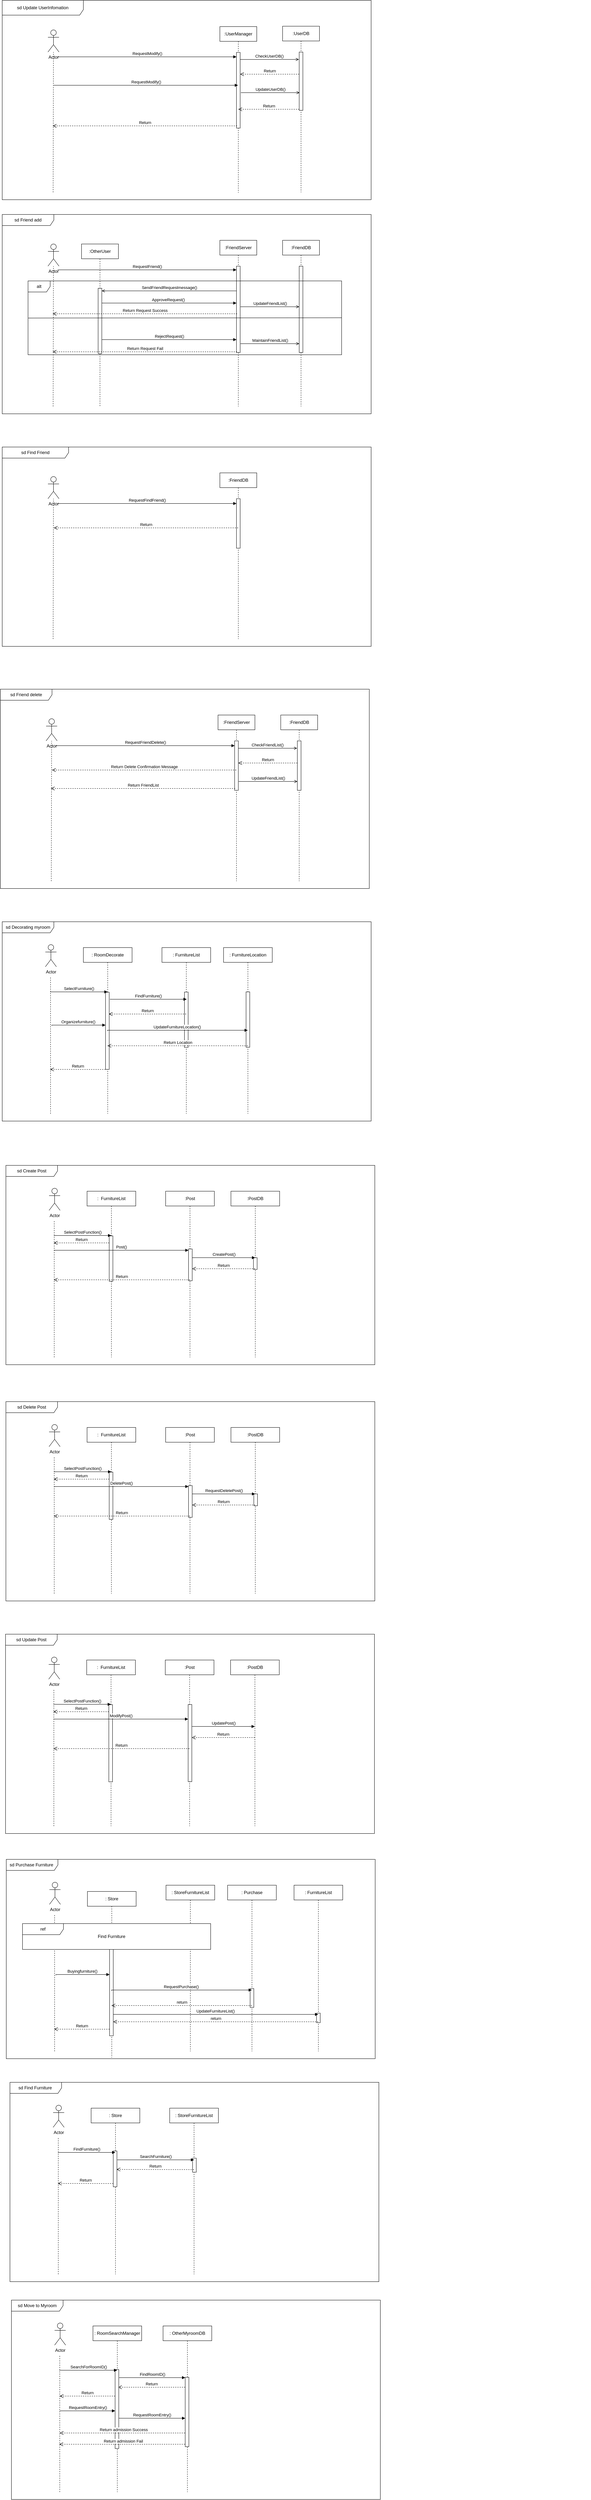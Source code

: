 <mxfile version="21.1.2" type="github">
  <diagram id="C5RBs43oDa-KdzZeNtuy" name="Page-1">
    <mxGraphModel dx="1985" dy="2001" grid="1" gridSize="10" guides="1" tooltips="1" connect="1" arrows="1" fold="1" page="1" pageScale="1" pageWidth="827" pageHeight="1169" math="0" shadow="0">
      <root>
        <mxCell id="WIyWlLk6GJQsqaUBKTNV-0" />
        <mxCell id="WIyWlLk6GJQsqaUBKTNV-1" parent="WIyWlLk6GJQsqaUBKTNV-0" />
        <mxCell id="U-Zn1JElJ_j373spM2wp-0" value=":FriendServer" style="shape=umlLifeline;perimeter=lifelinePerimeter;whiteSpace=wrap;html=1;container=0;dropTarget=0;collapsible=0;recursiveResize=0;outlineConnect=0;portConstraint=eastwest;newEdgeStyle={&quot;edgeStyle&quot;:&quot;elbowEdgeStyle&quot;,&quot;elbow&quot;:&quot;vertical&quot;,&quot;curved&quot;:0,&quot;rounded&quot;:0};" parent="WIyWlLk6GJQsqaUBKTNV-1" vertex="1">
          <mxGeometry x="625" y="-420" width="100" height="450" as="geometry" />
        </mxCell>
        <mxCell id="U-Zn1JElJ_j373spM2wp-1" value="" style="html=1;points=[];perimeter=orthogonalPerimeter;outlineConnect=0;targetShapes=umlLifeline;portConstraint=eastwest;newEdgeStyle={&quot;edgeStyle&quot;:&quot;elbowEdgeStyle&quot;,&quot;elbow&quot;:&quot;vertical&quot;,&quot;curved&quot;:0,&quot;rounded&quot;:0};" parent="U-Zn1JElJ_j373spM2wp-0" vertex="1">
          <mxGeometry x="45" y="70" width="10" height="234" as="geometry" />
        </mxCell>
        <mxCell id="U-Zn1JElJ_j373spM2wp-2" value="RequestFriend()" style="html=1;verticalAlign=bottom;endArrow=block;edgeStyle=elbowEdgeStyle;elbow=vertical;curved=0;rounded=0;" parent="WIyWlLk6GJQsqaUBKTNV-1" target="U-Zn1JElJ_j373spM2wp-1" edge="1">
          <mxGeometry relative="1" as="geometry">
            <mxPoint x="185" y="-340" as="sourcePoint" />
            <Array as="points">
              <mxPoint x="380" y="-340" />
            </Array>
          </mxGeometry>
        </mxCell>
        <mxCell id="U-Zn1JElJ_j373spM2wp-3" value="SendFriendRequestmessage()" style="html=1;verticalAlign=bottom;endArrow=open;edgeStyle=elbowEdgeStyle;elbow=vertical;curved=0;rounded=0;endFill=0;" parent="WIyWlLk6GJQsqaUBKTNV-1" edge="1">
          <mxGeometry relative="1" as="geometry">
            <mxPoint x="670" y="-283" as="sourcePoint" />
            <Array as="points">
              <mxPoint x="390" y="-283" />
            </Array>
            <mxPoint x="305" y="-283" as="targetPoint" />
          </mxGeometry>
        </mxCell>
        <mxCell id="U-Zn1JElJ_j373spM2wp-4" value="Actor" style="shape=umlActor;verticalLabelPosition=bottom;verticalAlign=top;html=1;outlineConnect=0;" parent="WIyWlLk6GJQsqaUBKTNV-1" vertex="1">
          <mxGeometry x="159" y="-410" width="30" height="60" as="geometry" />
        </mxCell>
        <mxCell id="U-Zn1JElJ_j373spM2wp-5" value="ApproveRequest()" style="html=1;verticalAlign=bottom;endArrow=block;edgeStyle=elbowEdgeStyle;elbow=vertical;curved=0;rounded=0;" parent="WIyWlLk6GJQsqaUBKTNV-1" target="U-Zn1JElJ_j373spM2wp-1" edge="1">
          <mxGeometry relative="1" as="geometry">
            <mxPoint x="300" y="-250" as="sourcePoint" />
            <Array as="points">
              <mxPoint x="385" y="-250" />
            </Array>
            <mxPoint x="445" y="-250" as="targetPoint" />
          </mxGeometry>
        </mxCell>
        <mxCell id="U-Zn1JElJ_j373spM2wp-6" value="" style="endArrow=none;dashed=1;html=1;rounded=0;" parent="WIyWlLk6GJQsqaUBKTNV-1" target="U-Zn1JElJ_j373spM2wp-4" edge="1">
          <mxGeometry width="50" height="50" relative="1" as="geometry">
            <mxPoint x="173" y="30" as="sourcePoint" />
            <mxPoint x="172.066" y="-300" as="targetPoint" />
          </mxGeometry>
        </mxCell>
        <mxCell id="U-Zn1JElJ_j373spM2wp-7" value="RejectRequest()" style="html=1;verticalAlign=bottom;endArrow=block;edgeStyle=elbowEdgeStyle;elbow=vertical;curved=0;rounded=0;" parent="WIyWlLk6GJQsqaUBKTNV-1" source="U-Zn1JElJ_j373spM2wp-9" target="U-Zn1JElJ_j373spM2wp-1" edge="1">
          <mxGeometry relative="1" as="geometry">
            <mxPoint x="310" y="-151" as="sourcePoint" />
            <Array as="points">
              <mxPoint x="389" y="-151" />
            </Array>
            <mxPoint x="665" y="-151" as="targetPoint" />
          </mxGeometry>
        </mxCell>
        <mxCell id="U-Zn1JElJ_j373spM2wp-8" value=":OtherUser" style="shape=umlLifeline;perimeter=lifelinePerimeter;whiteSpace=wrap;html=1;container=0;dropTarget=0;collapsible=0;recursiveResize=0;outlineConnect=0;portConstraint=eastwest;newEdgeStyle={&quot;edgeStyle&quot;:&quot;elbowEdgeStyle&quot;,&quot;elbow&quot;:&quot;vertical&quot;,&quot;curved&quot;:0,&quot;rounded&quot;:0};" parent="WIyWlLk6GJQsqaUBKTNV-1" vertex="1">
          <mxGeometry x="250" y="-410" width="100" height="440" as="geometry" />
        </mxCell>
        <mxCell id="U-Zn1JElJ_j373spM2wp-9" value="" style="html=1;points=[];perimeter=orthogonalPerimeter;outlineConnect=0;targetShapes=umlLifeline;portConstraint=eastwest;newEdgeStyle={&quot;edgeStyle&quot;:&quot;elbowEdgeStyle&quot;,&quot;elbow&quot;:&quot;vertical&quot;,&quot;curved&quot;:0,&quot;rounded&quot;:0};" parent="U-Zn1JElJ_j373spM2wp-8" vertex="1">
          <mxGeometry x="45" y="120" width="10" height="177" as="geometry" />
        </mxCell>
        <mxCell id="U-Zn1JElJ_j373spM2wp-10" value=":FriendDB" style="shape=umlLifeline;perimeter=lifelinePerimeter;whiteSpace=wrap;html=1;container=0;dropTarget=0;collapsible=0;recursiveResize=0;outlineConnect=0;portConstraint=eastwest;newEdgeStyle={&quot;edgeStyle&quot;:&quot;elbowEdgeStyle&quot;,&quot;elbow&quot;:&quot;vertical&quot;,&quot;curved&quot;:0,&quot;rounded&quot;:0};" parent="WIyWlLk6GJQsqaUBKTNV-1" vertex="1">
          <mxGeometry x="795" y="-420" width="100" height="450" as="geometry" />
        </mxCell>
        <mxCell id="U-Zn1JElJ_j373spM2wp-11" value="" style="html=1;points=[];perimeter=orthogonalPerimeter;outlineConnect=0;targetShapes=umlLifeline;portConstraint=eastwest;newEdgeStyle={&quot;edgeStyle&quot;:&quot;elbowEdgeStyle&quot;,&quot;elbow&quot;:&quot;vertical&quot;,&quot;curved&quot;:0,&quot;rounded&quot;:0};" parent="U-Zn1JElJ_j373spM2wp-10" vertex="1">
          <mxGeometry x="45" y="70" width="10" height="234" as="geometry" />
        </mxCell>
        <mxCell id="U-Zn1JElJ_j373spM2wp-12" value="UpdateFriendList()" style="html=1;verticalAlign=bottom;endArrow=open;edgeStyle=elbowEdgeStyle;elbow=vertical;curved=0;rounded=0;endFill=0;" parent="WIyWlLk6GJQsqaUBKTNV-1" target="U-Zn1JElJ_j373spM2wp-11" edge="1">
          <mxGeometry relative="1" as="geometry">
            <mxPoint x="681" y="-240" as="sourcePoint" />
            <Array as="points" />
            <mxPoint x="1007" y="-240" as="targetPoint" />
          </mxGeometry>
        </mxCell>
        <mxCell id="U-Zn1JElJ_j373spM2wp-13" value="MaintainFriendList()" style="html=1;verticalAlign=bottom;endArrow=open;edgeStyle=elbowEdgeStyle;elbow=vertical;curved=0;rounded=0;endFill=0;" parent="WIyWlLk6GJQsqaUBKTNV-1" edge="1">
          <mxGeometry relative="1" as="geometry">
            <mxPoint x="681" y="-140" as="sourcePoint" />
            <Array as="points" />
            <mxPoint x="840" y="-140" as="targetPoint" />
          </mxGeometry>
        </mxCell>
        <mxCell id="U-Zn1JElJ_j373spM2wp-14" value="Actor" style="shape=umlActor;verticalLabelPosition=bottom;verticalAlign=top;html=1;outlineConnect=0;" parent="WIyWlLk6GJQsqaUBKTNV-1" vertex="1">
          <mxGeometry x="152" y="1488" width="30" height="60" as="geometry" />
        </mxCell>
        <mxCell id="U-Zn1JElJ_j373spM2wp-15" value="" style="endArrow=none;dashed=1;html=1;rounded=0;" parent="WIyWlLk6GJQsqaUBKTNV-1" edge="1">
          <mxGeometry width="50" height="50" relative="1" as="geometry">
            <mxPoint x="166" y="1946" as="sourcePoint" />
            <mxPoint x="166" y="1576" as="targetPoint" />
          </mxGeometry>
        </mxCell>
        <mxCell id="U-Zn1JElJ_j373spM2wp-16" value=": FurnitureList" style="shape=umlLifeline;perimeter=lifelinePerimeter;whiteSpace=wrap;html=1;container=0;dropTarget=0;collapsible=0;recursiveResize=0;outlineConnect=0;portConstraint=eastwest;newEdgeStyle={&quot;edgeStyle&quot;:&quot;elbowEdgeStyle&quot;,&quot;elbow&quot;:&quot;vertical&quot;,&quot;curved&quot;:0,&quot;rounded&quot;:0};" parent="WIyWlLk6GJQsqaUBKTNV-1" vertex="1">
          <mxGeometry x="468" y="1496" width="132" height="450" as="geometry" />
        </mxCell>
        <mxCell id="U-Zn1JElJ_j373spM2wp-17" value="" style="text;strokeColor=none;fillColor=none;align=left;verticalAlign=middle;spacingTop=-1;spacingLeft=4;spacingRight=4;rotatable=0;labelPosition=right;points=[];portConstraint=eastwest;" parent="WIyWlLk6GJQsqaUBKTNV-1" vertex="1">
          <mxGeometry x="405" y="70" width="190" height="14" as="geometry" />
        </mxCell>
        <mxCell id="U-Zn1JElJ_j373spM2wp-18" value="sd Friend add" style="shape=umlFrame;whiteSpace=wrap;html=1;pointerEvents=0;width=140;height=30;" parent="WIyWlLk6GJQsqaUBKTNV-1" vertex="1">
          <mxGeometry x="35" y="-490" width="1000" height="540" as="geometry" />
        </mxCell>
        <mxCell id="U-Zn1JElJ_j373spM2wp-19" value="alt" style="shape=umlFrame;whiteSpace=wrap;html=1;pointerEvents=0;" parent="WIyWlLk6GJQsqaUBKTNV-1" vertex="1">
          <mxGeometry x="105" y="-310" width="850" height="200" as="geometry" />
        </mxCell>
        <mxCell id="U-Zn1JElJ_j373spM2wp-20" value="" style="endArrow=none;html=1;rounded=0;exitX=0.001;exitY=0.503;exitDx=0;exitDy=0;exitPerimeter=0;entryX=1;entryY=0.499;entryDx=0;entryDy=0;entryPerimeter=0;" parent="WIyWlLk6GJQsqaUBKTNV-1" source="U-Zn1JElJ_j373spM2wp-19" target="U-Zn1JElJ_j373spM2wp-19" edge="1">
          <mxGeometry width="50" height="50" relative="1" as="geometry">
            <mxPoint x="495" y="-190" as="sourcePoint" />
            <mxPoint x="545" y="-240" as="targetPoint" />
          </mxGeometry>
        </mxCell>
        <mxCell id="U-Zn1JElJ_j373spM2wp-21" value="sd Decorating myroom" style="shape=umlFrame;whiteSpace=wrap;html=1;pointerEvents=0;width=140;height=30;" parent="WIyWlLk6GJQsqaUBKTNV-1" vertex="1">
          <mxGeometry x="35" y="1426" width="1000" height="540" as="geometry" />
        </mxCell>
        <mxCell id="U-Zn1JElJ_j373spM2wp-22" value=": RoomDecorate" style="shape=umlLifeline;perimeter=lifelinePerimeter;whiteSpace=wrap;html=1;container=0;dropTarget=0;collapsible=0;recursiveResize=0;outlineConnect=0;portConstraint=eastwest;newEdgeStyle={&quot;edgeStyle&quot;:&quot;elbowEdgeStyle&quot;,&quot;elbow&quot;:&quot;vertical&quot;,&quot;curved&quot;:0,&quot;rounded&quot;:0};" parent="WIyWlLk6GJQsqaUBKTNV-1" vertex="1">
          <mxGeometry x="255" y="1496" width="132" height="450" as="geometry" />
        </mxCell>
        <mxCell id="U-Zn1JElJ_j373spM2wp-23" value="" style="html=1;points=[];perimeter=orthogonalPerimeter;outlineConnect=0;targetShapes=umlLifeline;portConstraint=eastwest;newEdgeStyle={&quot;edgeStyle&quot;:&quot;elbowEdgeStyle&quot;,&quot;elbow&quot;:&quot;vertical&quot;,&quot;curved&quot;:0,&quot;rounded&quot;:0};" parent="U-Zn1JElJ_j373spM2wp-22" vertex="1">
          <mxGeometry x="60" y="121" width="10" height="209" as="geometry" />
        </mxCell>
        <mxCell id="U-Zn1JElJ_j373spM2wp-24" value="SelectFurniture()" style="html=1;verticalAlign=bottom;endArrow=block;edgeStyle=elbowEdgeStyle;elbow=vertical;curved=0;rounded=0;" parent="WIyWlLk6GJQsqaUBKTNV-1" target="U-Zn1JElJ_j373spM2wp-22" edge="1">
          <mxGeometry relative="1" as="geometry">
            <mxPoint x="165" y="1616" as="sourcePoint" />
            <Array as="points">
              <mxPoint x="360" y="1616" />
            </Array>
            <mxPoint x="650" y="1616" as="targetPoint" />
          </mxGeometry>
        </mxCell>
        <mxCell id="U-Zn1JElJ_j373spM2wp-25" value=": FurnitureLocation" style="shape=umlLifeline;perimeter=lifelinePerimeter;whiteSpace=wrap;html=1;container=0;dropTarget=0;collapsible=0;recursiveResize=0;outlineConnect=0;portConstraint=eastwest;newEdgeStyle={&quot;edgeStyle&quot;:&quot;elbowEdgeStyle&quot;,&quot;elbow&quot;:&quot;vertical&quot;,&quot;curved&quot;:0,&quot;rounded&quot;:0};" parent="WIyWlLk6GJQsqaUBKTNV-1" vertex="1">
          <mxGeometry x="635" y="1496" width="132" height="450" as="geometry" />
        </mxCell>
        <mxCell id="U-Zn1JElJ_j373spM2wp-26" value="" style="html=1;points=[];perimeter=orthogonalPerimeter;outlineConnect=0;targetShapes=umlLifeline;portConstraint=eastwest;newEdgeStyle={&quot;edgeStyle&quot;:&quot;elbowEdgeStyle&quot;,&quot;elbow&quot;:&quot;vertical&quot;,&quot;curved&quot;:0,&quot;rounded&quot;:0};" parent="U-Zn1JElJ_j373spM2wp-25" vertex="1">
          <mxGeometry x="61" y="120" width="10" height="150" as="geometry" />
        </mxCell>
        <mxCell id="U-Zn1JElJ_j373spM2wp-27" value="Organizefurniture()" style="html=1;verticalAlign=bottom;endArrow=block;edgeStyle=elbowEdgeStyle;elbow=vertical;curved=0;rounded=0;" parent="WIyWlLk6GJQsqaUBKTNV-1" edge="1">
          <mxGeometry x="0.0" relative="1" as="geometry">
            <mxPoint x="169.504" y="1708" as="sourcePoint" />
            <Array as="points">
              <mxPoint x="474.18" y="1706" />
              <mxPoint x="453.18" y="1688" />
            </Array>
            <mxPoint x="315" y="1706" as="targetPoint" />
            <mxPoint as="offset" />
          </mxGeometry>
        </mxCell>
        <mxCell id="U-Zn1JElJ_j373spM2wp-28" value="Return" style="html=1;verticalAlign=bottom;endArrow=open;dashed=1;endSize=8;edgeStyle=elbowEdgeStyle;elbow=vertical;curved=0;rounded=0;" parent="WIyWlLk6GJQsqaUBKTNV-1" edge="1">
          <mxGeometry relative="1" as="geometry">
            <mxPoint x="165" y="1826.24" as="targetPoint" />
            <Array as="points" />
            <mxPoint x="315" y="1826.12" as="sourcePoint" />
          </mxGeometry>
        </mxCell>
        <mxCell id="U-Zn1JElJ_j373spM2wp-29" value="Actor" style="shape=umlActor;verticalLabelPosition=bottom;verticalAlign=top;html=1;outlineConnect=0;" parent="WIyWlLk6GJQsqaUBKTNV-1" vertex="1">
          <mxGeometry x="163" y="4028" width="30" height="60" as="geometry" />
        </mxCell>
        <mxCell id="U-Zn1JElJ_j373spM2wp-30" value="" style="endArrow=none;dashed=1;html=1;rounded=0;" parent="WIyWlLk6GJQsqaUBKTNV-1" edge="1">
          <mxGeometry width="50" height="50" relative="1" as="geometry">
            <mxPoint x="177" y="4486" as="sourcePoint" />
            <mxPoint x="177" y="4116" as="targetPoint" />
          </mxGeometry>
        </mxCell>
        <mxCell id="U-Zn1JElJ_j373spM2wp-31" value=": StoreFurnitureList" style="shape=umlLifeline;perimeter=lifelinePerimeter;whiteSpace=wrap;html=1;container=0;dropTarget=0;collapsible=0;recursiveResize=0;outlineConnect=0;portConstraint=eastwest;newEdgeStyle={&quot;edgeStyle&quot;:&quot;elbowEdgeStyle&quot;,&quot;elbow&quot;:&quot;vertical&quot;,&quot;curved&quot;:0,&quot;rounded&quot;:0};" parent="WIyWlLk6GJQsqaUBKTNV-1" vertex="1">
          <mxGeometry x="479" y="4036" width="132" height="450" as="geometry" />
        </mxCell>
        <mxCell id="U-Zn1JElJ_j373spM2wp-32" value="sd Purchase Furniture&amp;nbsp;" style="shape=umlFrame;whiteSpace=wrap;html=1;pointerEvents=0;width=140;height=30;" parent="WIyWlLk6GJQsqaUBKTNV-1" vertex="1">
          <mxGeometry x="46" y="3966" width="1000" height="540" as="geometry" />
        </mxCell>
        <mxCell id="U-Zn1JElJ_j373spM2wp-33" value=": Store" style="shape=umlLifeline;perimeter=lifelinePerimeter;whiteSpace=wrap;html=1;container=0;dropTarget=0;collapsible=0;recursiveResize=0;outlineConnect=0;portConstraint=eastwest;newEdgeStyle={&quot;edgeStyle&quot;:&quot;elbowEdgeStyle&quot;,&quot;elbow&quot;:&quot;vertical&quot;,&quot;curved&quot;:0,&quot;rounded&quot;:0};" parent="WIyWlLk6GJQsqaUBKTNV-1" vertex="1">
          <mxGeometry x="266" y="4053" width="132" height="450" as="geometry" />
        </mxCell>
        <mxCell id="U-Zn1JElJ_j373spM2wp-34" value="" style="html=1;points=[];perimeter=orthogonalPerimeter;outlineConnect=0;targetShapes=umlLifeline;portConstraint=eastwest;newEdgeStyle={&quot;edgeStyle&quot;:&quot;elbowEdgeStyle&quot;,&quot;elbow&quot;:&quot;vertical&quot;,&quot;curved&quot;:0,&quot;rounded&quot;:0};" parent="U-Zn1JElJ_j373spM2wp-33" vertex="1">
          <mxGeometry x="60" y="122" width="10" height="269" as="geometry" />
        </mxCell>
        <mxCell id="U-Zn1JElJ_j373spM2wp-35" value=": Purchase" style="shape=umlLifeline;perimeter=lifelinePerimeter;whiteSpace=wrap;html=1;container=0;dropTarget=0;collapsible=0;recursiveResize=0;outlineConnect=0;portConstraint=eastwest;newEdgeStyle={&quot;edgeStyle&quot;:&quot;elbowEdgeStyle&quot;,&quot;elbow&quot;:&quot;vertical&quot;,&quot;curved&quot;:0,&quot;rounded&quot;:0};" parent="WIyWlLk6GJQsqaUBKTNV-1" vertex="1">
          <mxGeometry x="646" y="4036" width="132" height="450" as="geometry" />
        </mxCell>
        <mxCell id="U-Zn1JElJ_j373spM2wp-36" value="" style="html=1;points=[];perimeter=orthogonalPerimeter;outlineConnect=0;targetShapes=umlLifeline;portConstraint=eastwest;newEdgeStyle={&quot;edgeStyle&quot;:&quot;elbowEdgeStyle&quot;,&quot;elbow&quot;:&quot;vertical&quot;,&quot;curved&quot;:0,&quot;rounded&quot;:0};" parent="U-Zn1JElJ_j373spM2wp-35" vertex="1">
          <mxGeometry x="61" y="280" width="10" height="51" as="geometry" />
        </mxCell>
        <mxCell id="U-Zn1JElJ_j373spM2wp-37" value="Buyingfurniture()" style="html=1;verticalAlign=bottom;endArrow=block;edgeStyle=elbowEdgeStyle;elbow=vertical;curved=0;rounded=0;" parent="WIyWlLk6GJQsqaUBKTNV-1" edge="1">
          <mxGeometry x="0.0" relative="1" as="geometry">
            <mxPoint x="180.504" y="4280" as="sourcePoint" />
            <Array as="points">
              <mxPoint x="485.18" y="4278" />
              <mxPoint x="464.18" y="4260" />
            </Array>
            <mxPoint x="326" y="4278" as="targetPoint" />
            <mxPoint as="offset" />
          </mxGeometry>
        </mxCell>
        <mxCell id="U-Zn1JElJ_j373spM2wp-38" value="Return" style="html=1;verticalAlign=bottom;endArrow=open;dashed=1;endSize=8;edgeStyle=elbowEdgeStyle;elbow=vertical;curved=0;rounded=0;" parent="WIyWlLk6GJQsqaUBKTNV-1" edge="1">
          <mxGeometry relative="1" as="geometry">
            <mxPoint x="176" y="4426.24" as="targetPoint" />
            <Array as="points" />
            <mxPoint x="326" y="4426.12" as="sourcePoint" />
          </mxGeometry>
        </mxCell>
        <mxCell id="U-Zn1JElJ_j373spM2wp-39" value="Actor" style="shape=umlActor;verticalLabelPosition=bottom;verticalAlign=top;html=1;outlineConnect=0;" parent="WIyWlLk6GJQsqaUBKTNV-1" vertex="1">
          <mxGeometry x="177" y="5222" width="30" height="60" as="geometry" />
        </mxCell>
        <mxCell id="U-Zn1JElJ_j373spM2wp-40" value="" style="endArrow=none;dashed=1;html=1;rounded=0;" parent="WIyWlLk6GJQsqaUBKTNV-1" edge="1">
          <mxGeometry width="50" height="50" relative="1" as="geometry">
            <mxPoint x="191" y="5680" as="sourcePoint" />
            <mxPoint x="191" y="5310" as="targetPoint" />
          </mxGeometry>
        </mxCell>
        <mxCell id="U-Zn1JElJ_j373spM2wp-41" value="Return" style="html=1;verticalAlign=bottom;endArrow=open;dashed=1;endSize=8;edgeStyle=elbowEdgeStyle;elbow=vertical;curved=0;rounded=0;" parent="WIyWlLk6GJQsqaUBKTNV-1" source="U-Zn1JElJ_j373spM2wp-73" edge="1">
          <mxGeometry relative="1" as="geometry">
            <mxPoint x="349" y="5396" as="targetPoint" />
            <Array as="points" />
            <mxPoint x="558.5" y="5396.471" as="sourcePoint" />
          </mxGeometry>
        </mxCell>
        <mxCell id="U-Zn1JElJ_j373spM2wp-42" value="sd Move to Myroom" style="shape=umlFrame;whiteSpace=wrap;html=1;pointerEvents=0;width=140;height=30;" parent="WIyWlLk6GJQsqaUBKTNV-1" vertex="1">
          <mxGeometry x="60" y="5160" width="1000" height="540" as="geometry" />
        </mxCell>
        <mxCell id="U-Zn1JElJ_j373spM2wp-43" value=": RoomSearchManager" style="shape=umlLifeline;perimeter=lifelinePerimeter;whiteSpace=wrap;html=1;container=0;dropTarget=0;collapsible=0;recursiveResize=0;outlineConnect=0;portConstraint=eastwest;newEdgeStyle={&quot;edgeStyle&quot;:&quot;elbowEdgeStyle&quot;,&quot;elbow&quot;:&quot;vertical&quot;,&quot;curved&quot;:0,&quot;rounded&quot;:0};" parent="WIyWlLk6GJQsqaUBKTNV-1" vertex="1">
          <mxGeometry x="281" y="5230" width="132" height="450" as="geometry" />
        </mxCell>
        <mxCell id="U-Zn1JElJ_j373spM2wp-44" value="" style="html=1;points=[];perimeter=orthogonalPerimeter;outlineConnect=0;targetShapes=umlLifeline;portConstraint=eastwest;newEdgeStyle={&quot;edgeStyle&quot;:&quot;elbowEdgeStyle&quot;,&quot;elbow&quot;:&quot;vertical&quot;,&quot;curved&quot;:0,&quot;rounded&quot;:0};" parent="U-Zn1JElJ_j373spM2wp-43" vertex="1">
          <mxGeometry x="60" y="118" width="10" height="214" as="geometry" />
        </mxCell>
        <mxCell id="U-Zn1JElJ_j373spM2wp-45" value="FindRoomID()" style="html=1;verticalAlign=bottom;endArrow=block;edgeStyle=elbowEdgeStyle;elbow=vertical;curved=0;rounded=0;" parent="WIyWlLk6GJQsqaUBKTNV-1" target="U-Zn1JElJ_j373spM2wp-73" edge="1">
          <mxGeometry relative="1" as="geometry">
            <mxPoint x="352" y="5370" as="sourcePoint" />
            <Array as="points">
              <mxPoint x="537" y="5370" />
            </Array>
            <mxPoint x="560" y="5370" as="targetPoint" />
            <mxPoint as="offset" />
          </mxGeometry>
        </mxCell>
        <mxCell id="U-Zn1JElJ_j373spM2wp-46" value="SearchForRoomID()" style="html=1;verticalAlign=bottom;endArrow=block;edgeStyle=elbowEdgeStyle;elbow=vertical;curved=0;rounded=0;" parent="WIyWlLk6GJQsqaUBKTNV-1" target="U-Zn1JElJ_j373spM2wp-43" edge="1">
          <mxGeometry x="0.006" relative="1" as="geometry">
            <mxPoint x="190" y="5350" as="sourcePoint" />
            <Array as="points">
              <mxPoint x="385" y="5350" />
            </Array>
            <mxPoint x="675" y="5350" as="targetPoint" />
            <mxPoint as="offset" />
          </mxGeometry>
        </mxCell>
        <mxCell id="U-Zn1JElJ_j373spM2wp-47" value="Return&amp;nbsp;admission Fail" style="html=1;verticalAlign=bottom;endArrow=open;dashed=1;endSize=8;edgeStyle=elbowEdgeStyle;elbow=vertical;curved=0;rounded=0;" parent="WIyWlLk6GJQsqaUBKTNV-1" source="U-Zn1JElJ_j373spM2wp-72" edge="1">
          <mxGeometry relative="1" as="geometry">
            <mxPoint x="190" y="5550.36" as="targetPoint" />
            <Array as="points" />
            <mxPoint x="340" y="5550.24" as="sourcePoint" />
          </mxGeometry>
        </mxCell>
        <mxCell id="U-Zn1JElJ_j373spM2wp-48" value="Return admission Success" style="html=1;verticalAlign=bottom;endArrow=open;dashed=1;endSize=8;edgeStyle=elbowEdgeStyle;elbow=vertical;curved=0;rounded=0;" parent="WIyWlLk6GJQsqaUBKTNV-1" source="U-Zn1JElJ_j373spM2wp-72" edge="1">
          <mxGeometry relative="1" as="geometry">
            <mxPoint x="191" y="5520.14" as="targetPoint" />
            <Array as="points" />
            <mxPoint x="341" y="5520.02" as="sourcePoint" />
          </mxGeometry>
        </mxCell>
        <mxCell id="U-Zn1JElJ_j373spM2wp-49" value=":FriendServer" style="shape=umlLifeline;perimeter=lifelinePerimeter;whiteSpace=wrap;html=1;container=0;dropTarget=0;collapsible=0;recursiveResize=0;outlineConnect=0;portConstraint=eastwest;newEdgeStyle={&quot;edgeStyle&quot;:&quot;elbowEdgeStyle&quot;,&quot;elbow&quot;:&quot;vertical&quot;,&quot;curved&quot;:0,&quot;rounded&quot;:0};" parent="WIyWlLk6GJQsqaUBKTNV-1" vertex="1">
          <mxGeometry x="620" y="866" width="100" height="450" as="geometry" />
        </mxCell>
        <mxCell id="U-Zn1JElJ_j373spM2wp-50" value="" style="html=1;points=[];perimeter=orthogonalPerimeter;outlineConnect=0;targetShapes=umlLifeline;portConstraint=eastwest;newEdgeStyle={&quot;edgeStyle&quot;:&quot;elbowEdgeStyle&quot;,&quot;elbow&quot;:&quot;vertical&quot;,&quot;curved&quot;:0,&quot;rounded&quot;:0};" parent="U-Zn1JElJ_j373spM2wp-49" vertex="1">
          <mxGeometry x="45" y="70" width="10" height="134" as="geometry" />
        </mxCell>
        <mxCell id="U-Zn1JElJ_j373spM2wp-51" value="RequestFriendDelete()" style="html=1;verticalAlign=bottom;endArrow=block;edgeStyle=elbowEdgeStyle;elbow=vertical;curved=0;rounded=0;" parent="WIyWlLk6GJQsqaUBKTNV-1" edge="1">
          <mxGeometry relative="1" as="geometry">
            <mxPoint x="180" y="949" as="sourcePoint" />
            <Array as="points">
              <mxPoint x="375" y="949" />
            </Array>
            <mxPoint x="665" y="949" as="targetPoint" />
          </mxGeometry>
        </mxCell>
        <mxCell id="U-Zn1JElJ_j373spM2wp-52" value="Actor" style="shape=umlActor;verticalLabelPosition=bottom;verticalAlign=top;html=1;outlineConnect=0;" parent="WIyWlLk6GJQsqaUBKTNV-1" vertex="1">
          <mxGeometry x="154" y="876" width="30" height="60" as="geometry" />
        </mxCell>
        <mxCell id="U-Zn1JElJ_j373spM2wp-53" value="" style="endArrow=none;dashed=1;html=1;rounded=0;" parent="WIyWlLk6GJQsqaUBKTNV-1" target="U-Zn1JElJ_j373spM2wp-52" edge="1">
          <mxGeometry width="50" height="50" relative="1" as="geometry">
            <mxPoint x="168" y="1316" as="sourcePoint" />
            <mxPoint x="167.066" y="986" as="targetPoint" />
          </mxGeometry>
        </mxCell>
        <mxCell id="U-Zn1JElJ_j373spM2wp-54" value="Return FriendList" style="html=1;verticalAlign=bottom;endArrow=open;dashed=1;endSize=8;edgeStyle=elbowEdgeStyle;elbow=vertical;curved=0;rounded=0;" parent="WIyWlLk6GJQsqaUBKTNV-1" edge="1">
          <mxGeometry x="0.001" relative="1" as="geometry">
            <mxPoint x="167" y="1065" as="targetPoint" />
            <Array as="points">
              <mxPoint x="372" y="1065" />
            </Array>
            <mxPoint x="666.5" y="1065" as="sourcePoint" />
            <mxPoint as="offset" />
          </mxGeometry>
        </mxCell>
        <mxCell id="U-Zn1JElJ_j373spM2wp-55" value=":FriendDB" style="shape=umlLifeline;perimeter=lifelinePerimeter;whiteSpace=wrap;html=1;container=0;dropTarget=0;collapsible=0;recursiveResize=0;outlineConnect=0;portConstraint=eastwest;newEdgeStyle={&quot;edgeStyle&quot;:&quot;elbowEdgeStyle&quot;,&quot;elbow&quot;:&quot;vertical&quot;,&quot;curved&quot;:0,&quot;rounded&quot;:0};" parent="WIyWlLk6GJQsqaUBKTNV-1" vertex="1">
          <mxGeometry x="790" y="866" width="100" height="450" as="geometry" />
        </mxCell>
        <mxCell id="U-Zn1JElJ_j373spM2wp-56" value="" style="html=1;points=[];perimeter=orthogonalPerimeter;outlineConnect=0;targetShapes=umlLifeline;portConstraint=eastwest;newEdgeStyle={&quot;edgeStyle&quot;:&quot;elbowEdgeStyle&quot;,&quot;elbow&quot;:&quot;vertical&quot;,&quot;curved&quot;:0,&quot;rounded&quot;:0};" parent="U-Zn1JElJ_j373spM2wp-55" vertex="1">
          <mxGeometry x="45" y="70" width="10" height="134" as="geometry" />
        </mxCell>
        <mxCell id="U-Zn1JElJ_j373spM2wp-57" value="UpdateFriendList()" style="html=1;verticalAlign=bottom;endArrow=open;edgeStyle=elbowEdgeStyle;elbow=vertical;curved=0;rounded=0;endFill=0;" parent="WIyWlLk6GJQsqaUBKTNV-1" target="U-Zn1JElJ_j373spM2wp-56" edge="1">
          <mxGeometry relative="1" as="geometry">
            <mxPoint x="676" y="1046" as="sourcePoint" />
            <Array as="points" />
            <mxPoint x="1002" y="1046" as="targetPoint" />
          </mxGeometry>
        </mxCell>
        <mxCell id="U-Zn1JElJ_j373spM2wp-58" value="" style="text;strokeColor=none;fillColor=none;align=left;verticalAlign=middle;spacingTop=-1;spacingLeft=4;spacingRight=4;rotatable=0;labelPosition=right;points=[];portConstraint=eastwest;" parent="WIyWlLk6GJQsqaUBKTNV-1" vertex="1">
          <mxGeometry x="400" y="1356" width="190" height="14" as="geometry" />
        </mxCell>
        <mxCell id="U-Zn1JElJ_j373spM2wp-59" value="sd Friend delete" style="shape=umlFrame;whiteSpace=wrap;html=1;pointerEvents=0;width=140;height=30;" parent="WIyWlLk6GJQsqaUBKTNV-1" vertex="1">
          <mxGeometry x="30" y="796" width="1000" height="540" as="geometry" />
        </mxCell>
        <mxCell id="U-Zn1JElJ_j373spM2wp-60" value="Return&amp;nbsp;Delete Confirmation Message" style="html=1;verticalAlign=bottom;endArrow=open;dashed=1;endSize=8;edgeStyle=elbowEdgeStyle;elbow=vertical;curved=0;rounded=0;" parent="WIyWlLk6GJQsqaUBKTNV-1" edge="1">
          <mxGeometry relative="1" as="geometry">
            <mxPoint x="170" y="1015" as="targetPoint" />
            <Array as="points">
              <mxPoint x="375" y="1015" />
            </Array>
            <mxPoint x="669.5" y="1015" as="sourcePoint" />
          </mxGeometry>
        </mxCell>
        <mxCell id="U-Zn1JElJ_j373spM2wp-61" value="CheckFriendList()" style="html=1;verticalAlign=bottom;endArrow=open;edgeStyle=elbowEdgeStyle;elbow=vertical;curved=0;rounded=0;endFill=0;" parent="WIyWlLk6GJQsqaUBKTNV-1" edge="1">
          <mxGeometry relative="1" as="geometry">
            <mxPoint x="675" y="956.12" as="sourcePoint" />
            <Array as="points" />
            <mxPoint x="834" y="956.12" as="targetPoint" />
          </mxGeometry>
        </mxCell>
        <mxCell id="U-Zn1JElJ_j373spM2wp-62" value="Return" style="html=1;verticalAlign=bottom;endArrow=open;dashed=1;endSize=8;edgeStyle=elbowEdgeStyle;elbow=vertical;curved=0;rounded=0;" parent="WIyWlLk6GJQsqaUBKTNV-1" source="U-Zn1JElJ_j373spM2wp-56" target="U-Zn1JElJ_j373spM2wp-50" edge="1">
          <mxGeometry relative="1" as="geometry">
            <mxPoint x="720" y="996" as="targetPoint" />
            <Array as="points">
              <mxPoint x="750" y="996" />
            </Array>
            <mxPoint x="919.75" y="996" as="sourcePoint" />
          </mxGeometry>
        </mxCell>
        <mxCell id="U-Zn1JElJ_j373spM2wp-63" value=": FurnitureList" style="shape=umlLifeline;perimeter=lifelinePerimeter;whiteSpace=wrap;html=1;container=0;dropTarget=0;collapsible=0;recursiveResize=0;outlineConnect=0;portConstraint=eastwest;newEdgeStyle={&quot;edgeStyle&quot;:&quot;elbowEdgeStyle&quot;,&quot;elbow&quot;:&quot;vertical&quot;,&quot;curved&quot;:0,&quot;rounded&quot;:0};" parent="WIyWlLk6GJQsqaUBKTNV-1" vertex="1">
          <mxGeometry x="826" y="4036" width="132" height="450" as="geometry" />
        </mxCell>
        <mxCell id="U-Zn1JElJ_j373spM2wp-64" value="" style="html=1;points=[];perimeter=orthogonalPerimeter;outlineConnect=0;targetShapes=umlLifeline;portConstraint=eastwest;newEdgeStyle={&quot;edgeStyle&quot;:&quot;elbowEdgeStyle&quot;,&quot;elbow&quot;:&quot;vertical&quot;,&quot;curved&quot;:0,&quot;rounded&quot;:0};" parent="U-Zn1JElJ_j373spM2wp-63" vertex="1">
          <mxGeometry x="61" y="346.5" width="10" height="26" as="geometry" />
        </mxCell>
        <mxCell id="U-Zn1JElJ_j373spM2wp-65" value="Actor" style="shape=umlActor;verticalLabelPosition=bottom;verticalAlign=top;html=1;outlineConnect=0;" parent="WIyWlLk6GJQsqaUBKTNV-1" vertex="1">
          <mxGeometry x="162" y="2148" width="30" height="60" as="geometry" />
        </mxCell>
        <mxCell id="U-Zn1JElJ_j373spM2wp-66" value="" style="endArrow=none;dashed=1;html=1;rounded=0;" parent="WIyWlLk6GJQsqaUBKTNV-1" edge="1">
          <mxGeometry width="50" height="50" relative="1" as="geometry">
            <mxPoint x="176" y="2606" as="sourcePoint" />
            <mxPoint x="176" y="2236" as="targetPoint" />
          </mxGeometry>
        </mxCell>
        <mxCell id="U-Zn1JElJ_j373spM2wp-67" value=":Post" style="shape=umlLifeline;perimeter=lifelinePerimeter;whiteSpace=wrap;html=1;container=0;dropTarget=0;collapsible=0;recursiveResize=0;outlineConnect=0;portConstraint=eastwest;newEdgeStyle={&quot;edgeStyle&quot;:&quot;elbowEdgeStyle&quot;,&quot;elbow&quot;:&quot;vertical&quot;,&quot;curved&quot;:0,&quot;rounded&quot;:0};" parent="WIyWlLk6GJQsqaUBKTNV-1" vertex="1">
          <mxGeometry x="478" y="2156" width="132" height="450" as="geometry" />
        </mxCell>
        <mxCell id="U-Zn1JElJ_j373spM2wp-68" value="sd Create Post" style="shape=umlFrame;whiteSpace=wrap;html=1;pointerEvents=0;width=140;height=30;" parent="WIyWlLk6GJQsqaUBKTNV-1" vertex="1">
          <mxGeometry x="45" y="2086" width="1000" height="540" as="geometry" />
        </mxCell>
        <mxCell id="U-Zn1JElJ_j373spM2wp-69" value=":&amp;nbsp; FurnitureList" style="shape=umlLifeline;perimeter=lifelinePerimeter;whiteSpace=wrap;html=1;container=0;dropTarget=0;collapsible=0;recursiveResize=0;outlineConnect=0;portConstraint=eastwest;newEdgeStyle={&quot;edgeStyle&quot;:&quot;elbowEdgeStyle&quot;,&quot;elbow&quot;:&quot;vertical&quot;,&quot;curved&quot;:0,&quot;rounded&quot;:0};" parent="WIyWlLk6GJQsqaUBKTNV-1" vertex="1">
          <mxGeometry x="265" y="2156" width="132" height="450" as="geometry" />
        </mxCell>
        <mxCell id="U-Zn1JElJ_j373spM2wp-70" value="" style="html=1;points=[];perimeter=orthogonalPerimeter;outlineConnect=0;targetShapes=umlLifeline;portConstraint=eastwest;newEdgeStyle={&quot;edgeStyle&quot;:&quot;elbowEdgeStyle&quot;,&quot;elbow&quot;:&quot;vertical&quot;,&quot;curved&quot;:0,&quot;rounded&quot;:0};" parent="U-Zn1JElJ_j373spM2wp-69" vertex="1">
          <mxGeometry x="60" y="121" width="10" height="123" as="geometry" />
        </mxCell>
        <mxCell id="U-Zn1JElJ_j373spM2wp-71" value="SelectPostFunction()" style="html=1;verticalAlign=bottom;endArrow=block;edgeStyle=elbowEdgeStyle;elbow=vertical;curved=0;rounded=0;" parent="WIyWlLk6GJQsqaUBKTNV-1" target="U-Zn1JElJ_j373spM2wp-69" edge="1">
          <mxGeometry relative="1" as="geometry">
            <mxPoint x="175" y="2276" as="sourcePoint" />
            <Array as="points">
              <mxPoint x="370" y="2276" />
            </Array>
            <mxPoint x="660" y="2276" as="targetPoint" />
          </mxGeometry>
        </mxCell>
        <mxCell id="U-Zn1JElJ_j373spM2wp-72" value=": OtherMyroomDB" style="shape=umlLifeline;perimeter=lifelinePerimeter;whiteSpace=wrap;html=1;container=0;dropTarget=0;collapsible=0;recursiveResize=0;outlineConnect=0;portConstraint=eastwest;newEdgeStyle={&quot;edgeStyle&quot;:&quot;elbowEdgeStyle&quot;,&quot;elbow&quot;:&quot;vertical&quot;,&quot;curved&quot;:0,&quot;rounded&quot;:0};" parent="WIyWlLk6GJQsqaUBKTNV-1" vertex="1">
          <mxGeometry x="471" y="5230" width="132" height="450" as="geometry" />
        </mxCell>
        <mxCell id="U-Zn1JElJ_j373spM2wp-73" value="" style="html=1;points=[];perimeter=orthogonalPerimeter;outlineConnect=0;targetShapes=umlLifeline;portConstraint=eastwest;newEdgeStyle={&quot;edgeStyle&quot;:&quot;elbowEdgeStyle&quot;,&quot;elbow&quot;:&quot;vertical&quot;,&quot;curved&quot;:0,&quot;rounded&quot;:0};" parent="U-Zn1JElJ_j373spM2wp-72" vertex="1">
          <mxGeometry x="60" y="139" width="10" height="188" as="geometry" />
        </mxCell>
        <mxCell id="U-Zn1JElJ_j373spM2wp-74" value="Return" style="html=1;verticalAlign=bottom;endArrow=open;dashed=1;endSize=8;edgeStyle=elbowEdgeStyle;elbow=vertical;curved=0;rounded=0;" parent="WIyWlLk6GJQsqaUBKTNV-1" edge="1">
          <mxGeometry relative="1" as="geometry">
            <mxPoint x="191" y="5420" as="targetPoint" />
            <Array as="points" />
            <mxPoint x="341" y="5420" as="sourcePoint" />
          </mxGeometry>
        </mxCell>
        <mxCell id="U-Zn1JElJ_j373spM2wp-75" value="RequestRoomEntry()" style="html=1;verticalAlign=bottom;endArrow=block;edgeStyle=elbowEdgeStyle;elbow=vertical;curved=0;rounded=0;" parent="WIyWlLk6GJQsqaUBKTNV-1" target="U-Zn1JElJ_j373spM2wp-44" edge="1">
          <mxGeometry x="0.006" relative="1" as="geometry">
            <mxPoint x="191" y="5460" as="sourcePoint" />
            <Array as="points" />
            <mxPoint x="726.5" y="5460.034" as="targetPoint" />
            <mxPoint as="offset" />
          </mxGeometry>
        </mxCell>
        <mxCell id="U-Zn1JElJ_j373spM2wp-76" value="RequestRoomEntry()" style="html=1;verticalAlign=bottom;endArrow=block;edgeStyle=elbowEdgeStyle;elbow=vertical;curved=0;rounded=0;" parent="WIyWlLk6GJQsqaUBKTNV-1" target="U-Zn1JElJ_j373spM2wp-73" edge="1">
          <mxGeometry relative="1" as="geometry">
            <mxPoint x="351" y="5480" as="sourcePoint" />
            <Array as="points" />
            <mxPoint x="481" y="5480" as="targetPoint" />
            <mxPoint as="offset" />
          </mxGeometry>
        </mxCell>
        <mxCell id="U-Zn1JElJ_j373spM2wp-77" value="" style="html=1;points=[];perimeter=orthogonalPerimeter;outlineConnect=0;targetShapes=umlLifeline;portConstraint=eastwest;newEdgeStyle={&quot;edgeStyle&quot;:&quot;elbowEdgeStyle&quot;,&quot;elbow&quot;:&quot;vertical&quot;,&quot;curved&quot;:0,&quot;rounded&quot;:0};" parent="WIyWlLk6GJQsqaUBKTNV-1" vertex="1">
          <mxGeometry x="529" y="1616.5" width="10" height="150" as="geometry" />
        </mxCell>
        <mxCell id="U-Zn1JElJ_j373spM2wp-78" value="UpdateFurnitureLocation()" style="html=1;verticalAlign=bottom;endArrow=block;edgeStyle=elbowEdgeStyle;elbow=vertical;curved=0;rounded=0;" parent="WIyWlLk6GJQsqaUBKTNV-1" edge="1">
          <mxGeometry relative="1" as="geometry">
            <mxPoint x="320.324" y="1722" as="sourcePoint" />
            <Array as="points">
              <mxPoint x="625" y="1720" />
              <mxPoint x="604" y="1702" />
            </Array>
            <mxPoint x="700.5" y="1720" as="targetPoint" />
          </mxGeometry>
        </mxCell>
        <mxCell id="U-Zn1JElJ_j373spM2wp-79" value="Return&amp;nbsp;Location" style="html=1;verticalAlign=bottom;endArrow=open;dashed=1;endSize=8;edgeStyle=elbowEdgeStyle;elbow=vertical;curved=0;rounded=0;" parent="WIyWlLk6GJQsqaUBKTNV-1" edge="1">
          <mxGeometry relative="1" as="geometry">
            <mxPoint x="320.324" y="1762" as="targetPoint" />
            <Array as="points">
              <mxPoint x="569" y="1762" />
            </Array>
            <mxPoint x="700.5" y="1762.0" as="sourcePoint" />
          </mxGeometry>
        </mxCell>
        <mxCell id="U-Zn1JElJ_j373spM2wp-80" value="FindFurniture()" style="html=1;verticalAlign=bottom;endArrow=block;edgeStyle=elbowEdgeStyle;elbow=vertical;curved=0;rounded=0;" parent="WIyWlLk6GJQsqaUBKTNV-1" edge="1">
          <mxGeometry relative="1" as="geometry">
            <mxPoint x="327" y="1636" as="sourcePoint" />
            <Array as="points">
              <mxPoint x="512" y="1636" />
            </Array>
            <mxPoint x="535" y="1636" as="targetPoint" />
          </mxGeometry>
        </mxCell>
        <mxCell id="U-Zn1JElJ_j373spM2wp-81" value="Return" style="html=1;verticalAlign=bottom;endArrow=open;dashed=1;endSize=8;edgeStyle=elbowEdgeStyle;elbow=vertical;curved=0;rounded=0;" parent="WIyWlLk6GJQsqaUBKTNV-1" source="U-Zn1JElJ_j373spM2wp-16" edge="1">
          <mxGeometry relative="1" as="geometry">
            <mxPoint x="324" y="1676" as="targetPoint" />
            <Array as="points" />
            <mxPoint x="569" y="1677" as="sourcePoint" />
          </mxGeometry>
        </mxCell>
        <mxCell id="U-Zn1JElJ_j373spM2wp-82" value="" style="html=1;points=[];perimeter=orthogonalPerimeter;outlineConnect=0;targetShapes=umlLifeline;portConstraint=eastwest;newEdgeStyle={&quot;edgeStyle&quot;:&quot;elbowEdgeStyle&quot;,&quot;elbow&quot;:&quot;vertical&quot;,&quot;curved&quot;:0,&quot;rounded&quot;:0};" parent="WIyWlLk6GJQsqaUBKTNV-1" vertex="1">
          <mxGeometry x="540" y="2312.5" width="10" height="86" as="geometry" />
        </mxCell>
        <mxCell id="U-Zn1JElJ_j373spM2wp-83" value="Post()" style="html=1;verticalAlign=bottom;endArrow=block;edgeStyle=elbowEdgeStyle;elbow=vertical;curved=0;rounded=0;" parent="WIyWlLk6GJQsqaUBKTNV-1" target="U-Zn1JElJ_j373spM2wp-82" edge="1">
          <mxGeometry relative="1" as="geometry">
            <mxPoint x="175" y="2316" as="sourcePoint" />
            <Array as="points">
              <mxPoint x="360" y="2316" />
            </Array>
            <mxPoint x="383" y="2316" as="targetPoint" />
          </mxGeometry>
        </mxCell>
        <mxCell id="U-Zn1JElJ_j373spM2wp-84" value="Return" style="html=1;verticalAlign=bottom;endArrow=open;dashed=1;endSize=8;edgeStyle=elbowEdgeStyle;elbow=vertical;curved=0;rounded=0;" parent="WIyWlLk6GJQsqaUBKTNV-1" source="U-Zn1JElJ_j373spM2wp-67" edge="1">
          <mxGeometry relative="1" as="geometry">
            <mxPoint x="175" y="2396" as="targetPoint" />
            <Array as="points">
              <mxPoint x="255" y="2396" />
            </Array>
            <mxPoint x="579" y="2337" as="sourcePoint" />
          </mxGeometry>
        </mxCell>
        <mxCell id="U-Zn1JElJ_j373spM2wp-85" value="RequestPurchase()" style="html=1;verticalAlign=bottom;endArrow=block;edgeStyle=elbowEdgeStyle;elbow=vertical;curved=0;rounded=0;" parent="WIyWlLk6GJQsqaUBKTNV-1" edge="1">
          <mxGeometry relative="1" as="geometry">
            <mxPoint x="331.324" y="4322" as="sourcePoint" />
            <Array as="points">
              <mxPoint x="636" y="4320" />
              <mxPoint x="615" y="4302" />
            </Array>
            <mxPoint x="711.5" y="4320" as="targetPoint" />
          </mxGeometry>
        </mxCell>
        <mxCell id="U-Zn1JElJ_j373spM2wp-86" value="return" style="html=1;verticalAlign=bottom;endArrow=open;dashed=1;endSize=8;edgeStyle=elbowEdgeStyle;elbow=vertical;curved=0;rounded=0;" parent="WIyWlLk6GJQsqaUBKTNV-1" edge="1">
          <mxGeometry relative="1" as="geometry">
            <mxPoint x="331.324" y="4362" as="targetPoint" />
            <Array as="points">
              <mxPoint x="580" y="4362" />
            </Array>
            <mxPoint x="711.5" y="4362" as="sourcePoint" />
          </mxGeometry>
        </mxCell>
        <mxCell id="U-Zn1JElJ_j373spM2wp-87" value="UpdateFurnitureList()" style="html=1;verticalAlign=bottom;endArrow=block;edgeStyle=elbowEdgeStyle;elbow=vertical;curved=0;rounded=0;" parent="WIyWlLk6GJQsqaUBKTNV-1" edge="1">
          <mxGeometry relative="1" as="geometry">
            <mxPoint x="336.004" y="4388" as="sourcePoint" />
            <Array as="points">
              <mxPoint x="640.68" y="4386" />
              <mxPoint x="619.68" y="4368" />
            </Array>
            <mxPoint x="891.5" y="4386" as="targetPoint" />
          </mxGeometry>
        </mxCell>
        <mxCell id="U-Zn1JElJ_j373spM2wp-88" value="return" style="html=1;verticalAlign=bottom;endArrow=open;dashed=1;endSize=8;edgeStyle=elbowEdgeStyle;elbow=vertical;curved=0;rounded=0;" parent="WIyWlLk6GJQsqaUBKTNV-1" edge="1">
          <mxGeometry relative="1" as="geometry">
            <mxPoint x="336.004" y="4406" as="targetPoint" />
            <Array as="points">
              <mxPoint x="584.68" y="4406" />
            </Array>
            <mxPoint x="891.5" y="4406" as="sourcePoint" />
          </mxGeometry>
        </mxCell>
        <mxCell id="U-Zn1JElJ_j373spM2wp-89" value="Return" style="html=1;verticalAlign=bottom;endArrow=open;dashed=1;endSize=8;edgeStyle=elbowEdgeStyle;elbow=vertical;curved=0;rounded=0;" parent="WIyWlLk6GJQsqaUBKTNV-1" edge="1">
          <mxGeometry relative="1" as="geometry">
            <mxPoint x="175" y="2296" as="targetPoint" />
            <Array as="points" />
            <mxPoint x="325" y="2296" as="sourcePoint" />
          </mxGeometry>
        </mxCell>
        <mxCell id="U-Zn1JElJ_j373spM2wp-90" value=":PostDB" style="shape=umlLifeline;perimeter=lifelinePerimeter;whiteSpace=wrap;html=1;container=0;dropTarget=0;collapsible=0;recursiveResize=0;outlineConnect=0;portConstraint=eastwest;newEdgeStyle={&quot;edgeStyle&quot;:&quot;elbowEdgeStyle&quot;,&quot;elbow&quot;:&quot;vertical&quot;,&quot;curved&quot;:0,&quot;rounded&quot;:0};" parent="WIyWlLk6GJQsqaUBKTNV-1" vertex="1">
          <mxGeometry x="655" y="2156" width="132" height="450" as="geometry" />
        </mxCell>
        <mxCell id="U-Zn1JElJ_j373spM2wp-91" value="" style="html=1;points=[];perimeter=orthogonalPerimeter;outlineConnect=0;targetShapes=umlLifeline;portConstraint=eastwest;newEdgeStyle={&quot;edgeStyle&quot;:&quot;elbowEdgeStyle&quot;,&quot;elbow&quot;:&quot;vertical&quot;,&quot;curved&quot;:0,&quot;rounded&quot;:0};" parent="U-Zn1JElJ_j373spM2wp-90" vertex="1">
          <mxGeometry x="61" y="180" width="10" height="32" as="geometry" />
        </mxCell>
        <mxCell id="U-Zn1JElJ_j373spM2wp-92" value="CreatePost()" style="html=1;verticalAlign=bottom;endArrow=block;edgeStyle=elbowEdgeStyle;elbow=vertical;curved=0;rounded=0;" parent="WIyWlLk6GJQsqaUBKTNV-1" source="U-Zn1JElJ_j373spM2wp-82" target="U-Zn1JElJ_j373spM2wp-90" edge="1">
          <mxGeometry relative="1" as="geometry">
            <mxPoint x="555" y="2346" as="sourcePoint" />
            <Array as="points">
              <mxPoint x="585" y="2336" />
              <mxPoint x="663" y="2346" />
            </Array>
            <mxPoint x="643" y="2346" as="targetPoint" />
          </mxGeometry>
        </mxCell>
        <mxCell id="U-Zn1JElJ_j373spM2wp-93" value="Return" style="html=1;verticalAlign=bottom;endArrow=open;dashed=1;endSize=8;edgeStyle=elbowEdgeStyle;elbow=vertical;curved=0;rounded=0;" parent="WIyWlLk6GJQsqaUBKTNV-1" source="U-Zn1JElJ_j373spM2wp-90" target="U-Zn1JElJ_j373spM2wp-82" edge="1">
          <mxGeometry relative="1" as="geometry">
            <mxPoint x="555" y="2366" as="targetPoint" />
            <Array as="points">
              <mxPoint x="635" y="2366" />
            </Array>
            <mxPoint x="924" y="2366" as="sourcePoint" />
          </mxGeometry>
        </mxCell>
        <mxCell id="U-Zn1JElJ_j373spM2wp-94" value="Actor" style="shape=umlActor;verticalLabelPosition=bottom;verticalAlign=top;html=1;outlineConnect=0;" parent="WIyWlLk6GJQsqaUBKTNV-1" vertex="1">
          <mxGeometry x="162" y="2788" width="30" height="60" as="geometry" />
        </mxCell>
        <mxCell id="U-Zn1JElJ_j373spM2wp-95" value="" style="endArrow=none;dashed=1;html=1;rounded=0;" parent="WIyWlLk6GJQsqaUBKTNV-1" edge="1">
          <mxGeometry width="50" height="50" relative="1" as="geometry">
            <mxPoint x="176" y="3246" as="sourcePoint" />
            <mxPoint x="176" y="2876" as="targetPoint" />
          </mxGeometry>
        </mxCell>
        <mxCell id="U-Zn1JElJ_j373spM2wp-96" value=":Post" style="shape=umlLifeline;perimeter=lifelinePerimeter;whiteSpace=wrap;html=1;container=0;dropTarget=0;collapsible=0;recursiveResize=0;outlineConnect=0;portConstraint=eastwest;newEdgeStyle={&quot;edgeStyle&quot;:&quot;elbowEdgeStyle&quot;,&quot;elbow&quot;:&quot;vertical&quot;,&quot;curved&quot;:0,&quot;rounded&quot;:0};" parent="WIyWlLk6GJQsqaUBKTNV-1" vertex="1">
          <mxGeometry x="478" y="2796" width="132" height="450" as="geometry" />
        </mxCell>
        <mxCell id="U-Zn1JElJ_j373spM2wp-97" value="sd Delete Post" style="shape=umlFrame;whiteSpace=wrap;html=1;pointerEvents=0;width=140;height=30;" parent="WIyWlLk6GJQsqaUBKTNV-1" vertex="1">
          <mxGeometry x="45" y="2726" width="1000" height="540" as="geometry" />
        </mxCell>
        <mxCell id="U-Zn1JElJ_j373spM2wp-98" value=":&amp;nbsp; FurnitureList" style="shape=umlLifeline;perimeter=lifelinePerimeter;whiteSpace=wrap;html=1;container=0;dropTarget=0;collapsible=0;recursiveResize=0;outlineConnect=0;portConstraint=eastwest;newEdgeStyle={&quot;edgeStyle&quot;:&quot;elbowEdgeStyle&quot;,&quot;elbow&quot;:&quot;vertical&quot;,&quot;curved&quot;:0,&quot;rounded&quot;:0};" parent="WIyWlLk6GJQsqaUBKTNV-1" vertex="1">
          <mxGeometry x="265" y="2796" width="132" height="450" as="geometry" />
        </mxCell>
        <mxCell id="U-Zn1JElJ_j373spM2wp-99" value="" style="html=1;points=[];perimeter=orthogonalPerimeter;outlineConnect=0;targetShapes=umlLifeline;portConstraint=eastwest;newEdgeStyle={&quot;edgeStyle&quot;:&quot;elbowEdgeStyle&quot;,&quot;elbow&quot;:&quot;vertical&quot;,&quot;curved&quot;:0,&quot;rounded&quot;:0};" parent="U-Zn1JElJ_j373spM2wp-98" vertex="1">
          <mxGeometry x="60" y="121" width="10" height="128" as="geometry" />
        </mxCell>
        <mxCell id="U-Zn1JElJ_j373spM2wp-100" value="SelectPostFunction()" style="html=1;verticalAlign=bottom;endArrow=block;edgeStyle=elbowEdgeStyle;elbow=vertical;curved=0;rounded=0;" parent="WIyWlLk6GJQsqaUBKTNV-1" target="U-Zn1JElJ_j373spM2wp-98" edge="1">
          <mxGeometry relative="1" as="geometry">
            <mxPoint x="175" y="2916" as="sourcePoint" />
            <Array as="points">
              <mxPoint x="370" y="2916" />
            </Array>
            <mxPoint x="660" y="2916" as="targetPoint" />
          </mxGeometry>
        </mxCell>
        <mxCell id="U-Zn1JElJ_j373spM2wp-101" value="" style="html=1;points=[];perimeter=orthogonalPerimeter;outlineConnect=0;targetShapes=umlLifeline;portConstraint=eastwest;newEdgeStyle={&quot;edgeStyle&quot;:&quot;elbowEdgeStyle&quot;,&quot;elbow&quot;:&quot;vertical&quot;,&quot;curved&quot;:0,&quot;rounded&quot;:0};" parent="WIyWlLk6GJQsqaUBKTNV-1" vertex="1">
          <mxGeometry x="540" y="2953.5" width="10" height="86" as="geometry" />
        </mxCell>
        <mxCell id="U-Zn1JElJ_j373spM2wp-102" value="DeletePost()" style="html=1;verticalAlign=bottom;endArrow=block;edgeStyle=elbowEdgeStyle;elbow=vertical;curved=0;rounded=0;" parent="WIyWlLk6GJQsqaUBKTNV-1" target="U-Zn1JElJ_j373spM2wp-101" edge="1">
          <mxGeometry relative="1" as="geometry">
            <mxPoint x="175" y="2956" as="sourcePoint" />
            <Array as="points">
              <mxPoint x="360" y="2956" />
            </Array>
            <mxPoint x="383" y="2956" as="targetPoint" />
          </mxGeometry>
        </mxCell>
        <mxCell id="U-Zn1JElJ_j373spM2wp-103" value="Return" style="html=1;verticalAlign=bottom;endArrow=open;dashed=1;endSize=8;edgeStyle=elbowEdgeStyle;elbow=vertical;curved=0;rounded=0;" parent="WIyWlLk6GJQsqaUBKTNV-1" source="U-Zn1JElJ_j373spM2wp-96" edge="1">
          <mxGeometry relative="1" as="geometry">
            <mxPoint x="175" y="3036" as="targetPoint" />
            <Array as="points">
              <mxPoint x="255" y="3036" />
            </Array>
            <mxPoint x="579" y="2977" as="sourcePoint" />
          </mxGeometry>
        </mxCell>
        <mxCell id="U-Zn1JElJ_j373spM2wp-104" value="Return" style="html=1;verticalAlign=bottom;endArrow=open;dashed=1;endSize=8;edgeStyle=elbowEdgeStyle;elbow=vertical;curved=0;rounded=0;" parent="WIyWlLk6GJQsqaUBKTNV-1" edge="1">
          <mxGeometry relative="1" as="geometry">
            <mxPoint x="175" y="2936" as="targetPoint" />
            <Array as="points" />
            <mxPoint x="325" y="2936" as="sourcePoint" />
          </mxGeometry>
        </mxCell>
        <mxCell id="U-Zn1JElJ_j373spM2wp-105" value=":PostDB" style="shape=umlLifeline;perimeter=lifelinePerimeter;whiteSpace=wrap;html=1;container=0;dropTarget=0;collapsible=0;recursiveResize=0;outlineConnect=0;portConstraint=eastwest;newEdgeStyle={&quot;edgeStyle&quot;:&quot;elbowEdgeStyle&quot;,&quot;elbow&quot;:&quot;vertical&quot;,&quot;curved&quot;:0,&quot;rounded&quot;:0};" parent="WIyWlLk6GJQsqaUBKTNV-1" vertex="1">
          <mxGeometry x="655" y="2796" width="132" height="450" as="geometry" />
        </mxCell>
        <mxCell id="U-Zn1JElJ_j373spM2wp-106" value="" style="html=1;points=[];perimeter=orthogonalPerimeter;outlineConnect=0;targetShapes=umlLifeline;portConstraint=eastwest;newEdgeStyle={&quot;edgeStyle&quot;:&quot;elbowEdgeStyle&quot;,&quot;elbow&quot;:&quot;vertical&quot;,&quot;curved&quot;:0,&quot;rounded&quot;:0};" parent="U-Zn1JElJ_j373spM2wp-105" vertex="1">
          <mxGeometry x="62" y="180" width="10" height="32" as="geometry" />
        </mxCell>
        <mxCell id="U-Zn1JElJ_j373spM2wp-107" value="RequestDeletePost()" style="html=1;verticalAlign=bottom;endArrow=block;edgeStyle=elbowEdgeStyle;elbow=vertical;curved=0;rounded=0;" parent="WIyWlLk6GJQsqaUBKTNV-1" source="U-Zn1JElJ_j373spM2wp-101" target="U-Zn1JElJ_j373spM2wp-105" edge="1">
          <mxGeometry relative="1" as="geometry">
            <mxPoint x="555" y="2986" as="sourcePoint" />
            <Array as="points">
              <mxPoint x="585" y="2976" />
              <mxPoint x="663" y="2986" />
            </Array>
            <mxPoint x="643" y="2986" as="targetPoint" />
          </mxGeometry>
        </mxCell>
        <mxCell id="U-Zn1JElJ_j373spM2wp-108" value="Return" style="html=1;verticalAlign=bottom;endArrow=open;dashed=1;endSize=8;edgeStyle=elbowEdgeStyle;elbow=vertical;curved=0;rounded=0;" parent="WIyWlLk6GJQsqaUBKTNV-1" source="U-Zn1JElJ_j373spM2wp-105" target="U-Zn1JElJ_j373spM2wp-101" edge="1">
          <mxGeometry relative="1" as="geometry">
            <mxPoint x="555" y="3006" as="targetPoint" />
            <Array as="points">
              <mxPoint x="635" y="3006" />
            </Array>
            <mxPoint x="924" y="3006" as="sourcePoint" />
          </mxGeometry>
        </mxCell>
        <mxCell id="U-Zn1JElJ_j373spM2wp-109" value="Actor" style="shape=umlActor;verticalLabelPosition=bottom;verticalAlign=top;html=1;outlineConnect=0;" parent="WIyWlLk6GJQsqaUBKTNV-1" vertex="1">
          <mxGeometry x="161" y="3418" width="30" height="60" as="geometry" />
        </mxCell>
        <mxCell id="U-Zn1JElJ_j373spM2wp-110" value="" style="endArrow=none;dashed=1;html=1;rounded=0;" parent="WIyWlLk6GJQsqaUBKTNV-1" edge="1">
          <mxGeometry width="50" height="50" relative="1" as="geometry">
            <mxPoint x="175" y="3876" as="sourcePoint" />
            <mxPoint x="175" y="3506" as="targetPoint" />
          </mxGeometry>
        </mxCell>
        <mxCell id="U-Zn1JElJ_j373spM2wp-111" value=":Post" style="shape=umlLifeline;perimeter=lifelinePerimeter;whiteSpace=wrap;html=1;container=0;dropTarget=0;collapsible=0;recursiveResize=0;outlineConnect=0;portConstraint=eastwest;newEdgeStyle={&quot;edgeStyle&quot;:&quot;elbowEdgeStyle&quot;,&quot;elbow&quot;:&quot;vertical&quot;,&quot;curved&quot;:0,&quot;rounded&quot;:0};" parent="WIyWlLk6GJQsqaUBKTNV-1" vertex="1">
          <mxGeometry x="477" y="3426" width="132" height="450" as="geometry" />
        </mxCell>
        <mxCell id="U-Zn1JElJ_j373spM2wp-112" value="sd Update Post" style="shape=umlFrame;whiteSpace=wrap;html=1;pointerEvents=0;width=140;height=30;" parent="WIyWlLk6GJQsqaUBKTNV-1" vertex="1">
          <mxGeometry x="44" y="3356" width="1000" height="540" as="geometry" />
        </mxCell>
        <mxCell id="U-Zn1JElJ_j373spM2wp-113" value=":&amp;nbsp; FurnitureList" style="shape=umlLifeline;perimeter=lifelinePerimeter;whiteSpace=wrap;html=1;container=0;dropTarget=0;collapsible=0;recursiveResize=0;outlineConnect=0;portConstraint=eastwest;newEdgeStyle={&quot;edgeStyle&quot;:&quot;elbowEdgeStyle&quot;,&quot;elbow&quot;:&quot;vertical&quot;,&quot;curved&quot;:0,&quot;rounded&quot;:0};" parent="WIyWlLk6GJQsqaUBKTNV-1" vertex="1">
          <mxGeometry x="264" y="3426" width="132" height="450" as="geometry" />
        </mxCell>
        <mxCell id="U-Zn1JElJ_j373spM2wp-114" value="" style="html=1;points=[];perimeter=orthogonalPerimeter;outlineConnect=0;targetShapes=umlLifeline;portConstraint=eastwest;newEdgeStyle={&quot;edgeStyle&quot;:&quot;elbowEdgeStyle&quot;,&quot;elbow&quot;:&quot;vertical&quot;,&quot;curved&quot;:0,&quot;rounded&quot;:0};" parent="U-Zn1JElJ_j373spM2wp-113" vertex="1">
          <mxGeometry x="60" y="121" width="10" height="209" as="geometry" />
        </mxCell>
        <mxCell id="U-Zn1JElJ_j373spM2wp-115" value="SelectPostFunction()" style="html=1;verticalAlign=bottom;endArrow=block;edgeStyle=elbowEdgeStyle;elbow=vertical;curved=0;rounded=0;" parent="WIyWlLk6GJQsqaUBKTNV-1" target="U-Zn1JElJ_j373spM2wp-113" edge="1">
          <mxGeometry relative="1" as="geometry">
            <mxPoint x="174" y="3546" as="sourcePoint" />
            <Array as="points">
              <mxPoint x="369" y="3546" />
            </Array>
            <mxPoint x="659" y="3546" as="targetPoint" />
          </mxGeometry>
        </mxCell>
        <mxCell id="U-Zn1JElJ_j373spM2wp-116" value="" style="html=1;points=[];perimeter=orthogonalPerimeter;outlineConnect=0;targetShapes=umlLifeline;portConstraint=eastwest;newEdgeStyle={&quot;edgeStyle&quot;:&quot;elbowEdgeStyle&quot;,&quot;elbow&quot;:&quot;vertical&quot;,&quot;curved&quot;:0,&quot;rounded&quot;:0};" parent="WIyWlLk6GJQsqaUBKTNV-1" vertex="1">
          <mxGeometry x="539" y="3546.5" width="10" height="209" as="geometry" />
        </mxCell>
        <mxCell id="U-Zn1JElJ_j373spM2wp-117" value="ModifyPost()" style="html=1;verticalAlign=bottom;endArrow=block;edgeStyle=elbowEdgeStyle;elbow=vertical;curved=0;rounded=0;" parent="WIyWlLk6GJQsqaUBKTNV-1" target="U-Zn1JElJ_j373spM2wp-116" edge="1">
          <mxGeometry relative="1" as="geometry">
            <mxPoint x="174" y="3586" as="sourcePoint" />
            <Array as="points">
              <mxPoint x="359" y="3586" />
            </Array>
            <mxPoint x="382" y="3586" as="targetPoint" />
          </mxGeometry>
        </mxCell>
        <mxCell id="U-Zn1JElJ_j373spM2wp-118" value="Return" style="html=1;verticalAlign=bottom;endArrow=open;dashed=1;endSize=8;edgeStyle=elbowEdgeStyle;elbow=vertical;curved=0;rounded=0;" parent="WIyWlLk6GJQsqaUBKTNV-1" source="U-Zn1JElJ_j373spM2wp-111" edge="1">
          <mxGeometry relative="1" as="geometry">
            <mxPoint x="174" y="3666" as="targetPoint" />
            <Array as="points">
              <mxPoint x="254" y="3666" />
            </Array>
            <mxPoint x="578" y="3607" as="sourcePoint" />
          </mxGeometry>
        </mxCell>
        <mxCell id="U-Zn1JElJ_j373spM2wp-119" value="Return" style="html=1;verticalAlign=bottom;endArrow=open;dashed=1;endSize=8;edgeStyle=elbowEdgeStyle;elbow=vertical;curved=0;rounded=0;" parent="WIyWlLk6GJQsqaUBKTNV-1" edge="1">
          <mxGeometry relative="1" as="geometry">
            <mxPoint x="174" y="3566" as="targetPoint" />
            <Array as="points" />
            <mxPoint x="324" y="3566" as="sourcePoint" />
          </mxGeometry>
        </mxCell>
        <mxCell id="U-Zn1JElJ_j373spM2wp-120" value=":PostDB" style="shape=umlLifeline;perimeter=lifelinePerimeter;whiteSpace=wrap;html=1;container=0;dropTarget=0;collapsible=0;recursiveResize=0;outlineConnect=0;portConstraint=eastwest;newEdgeStyle={&quot;edgeStyle&quot;:&quot;elbowEdgeStyle&quot;,&quot;elbow&quot;:&quot;vertical&quot;,&quot;curved&quot;:0,&quot;rounded&quot;:0};" parent="WIyWlLk6GJQsqaUBKTNV-1" vertex="1">
          <mxGeometry x="654" y="3426" width="132" height="450" as="geometry" />
        </mxCell>
        <mxCell id="U-Zn1JElJ_j373spM2wp-121" value="UpdatePost()" style="html=1;verticalAlign=bottom;endArrow=block;edgeStyle=elbowEdgeStyle;elbow=vertical;curved=0;rounded=0;" parent="WIyWlLk6GJQsqaUBKTNV-1" source="U-Zn1JElJ_j373spM2wp-116" target="U-Zn1JElJ_j373spM2wp-120" edge="1">
          <mxGeometry relative="1" as="geometry">
            <mxPoint x="554" y="3616" as="sourcePoint" />
            <Array as="points">
              <mxPoint x="584" y="3606" />
              <mxPoint x="662" y="3616" />
            </Array>
            <mxPoint x="642" y="3616" as="targetPoint" />
          </mxGeometry>
        </mxCell>
        <mxCell id="U-Zn1JElJ_j373spM2wp-122" value="Return" style="html=1;verticalAlign=bottom;endArrow=open;dashed=1;endSize=8;edgeStyle=elbowEdgeStyle;elbow=vertical;curved=0;rounded=0;" parent="WIyWlLk6GJQsqaUBKTNV-1" source="U-Zn1JElJ_j373spM2wp-120" target="U-Zn1JElJ_j373spM2wp-116" edge="1">
          <mxGeometry relative="1" as="geometry">
            <mxPoint x="554" y="3636" as="targetPoint" />
            <Array as="points">
              <mxPoint x="634" y="3636" />
            </Array>
            <mxPoint x="923" y="3636" as="sourcePoint" />
          </mxGeometry>
        </mxCell>
        <mxCell id="U-Zn1JElJ_j373spM2wp-123" value=":UserManager" style="shape=umlLifeline;perimeter=lifelinePerimeter;whiteSpace=wrap;html=1;container=0;dropTarget=0;collapsible=0;recursiveResize=0;outlineConnect=0;portConstraint=eastwest;newEdgeStyle={&quot;edgeStyle&quot;:&quot;elbowEdgeStyle&quot;,&quot;elbow&quot;:&quot;vertical&quot;,&quot;curved&quot;:0,&quot;rounded&quot;:0};" parent="WIyWlLk6GJQsqaUBKTNV-1" vertex="1">
          <mxGeometry x="625" y="-999" width="100" height="450" as="geometry" />
        </mxCell>
        <mxCell id="U-Zn1JElJ_j373spM2wp-124" value="" style="html=1;points=[];perimeter=orthogonalPerimeter;outlineConnect=0;targetShapes=umlLifeline;portConstraint=eastwest;newEdgeStyle={&quot;edgeStyle&quot;:&quot;elbowEdgeStyle&quot;,&quot;elbow&quot;:&quot;vertical&quot;,&quot;curved&quot;:0,&quot;rounded&quot;:0};" parent="U-Zn1JElJ_j373spM2wp-123" vertex="1">
          <mxGeometry x="45" y="70" width="10" height="205" as="geometry" />
        </mxCell>
        <mxCell id="U-Zn1JElJ_j373spM2wp-125" value="RequestModify()" style="html=1;verticalAlign=bottom;endArrow=block;edgeStyle=elbowEdgeStyle;elbow=vertical;curved=0;rounded=0;" parent="WIyWlLk6GJQsqaUBKTNV-1" edge="1">
          <mxGeometry relative="1" as="geometry">
            <mxPoint x="185" y="-917" as="sourcePoint" />
            <Array as="points">
              <mxPoint x="380" y="-917" />
            </Array>
            <mxPoint x="670" y="-917" as="targetPoint" />
          </mxGeometry>
        </mxCell>
        <mxCell id="U-Zn1JElJ_j373spM2wp-126" value="Actor" style="shape=umlActor;verticalLabelPosition=bottom;verticalAlign=top;html=1;outlineConnect=0;" parent="WIyWlLk6GJQsqaUBKTNV-1" vertex="1">
          <mxGeometry x="159" y="-990" width="30" height="60" as="geometry" />
        </mxCell>
        <mxCell id="U-Zn1JElJ_j373spM2wp-127" value="" style="endArrow=none;dashed=1;html=1;rounded=0;" parent="WIyWlLk6GJQsqaUBKTNV-1" target="U-Zn1JElJ_j373spM2wp-126" edge="1">
          <mxGeometry width="50" height="50" relative="1" as="geometry">
            <mxPoint x="173" y="-550" as="sourcePoint" />
            <mxPoint x="172.066" y="-880" as="targetPoint" />
          </mxGeometry>
        </mxCell>
        <mxCell id="U-Zn1JElJ_j373spM2wp-128" value="Return" style="html=1;verticalAlign=bottom;endArrow=open;dashed=1;endSize=8;edgeStyle=elbowEdgeStyle;elbow=vertical;curved=0;rounded=0;" parent="WIyWlLk6GJQsqaUBKTNV-1" edge="1">
          <mxGeometry x="0.001" relative="1" as="geometry">
            <mxPoint x="172" y="-730" as="targetPoint" />
            <Array as="points">
              <mxPoint x="377" y="-730" />
            </Array>
            <mxPoint x="671.5" y="-730" as="sourcePoint" />
            <mxPoint as="offset" />
          </mxGeometry>
        </mxCell>
        <mxCell id="U-Zn1JElJ_j373spM2wp-129" value=":UserDB" style="shape=umlLifeline;perimeter=lifelinePerimeter;whiteSpace=wrap;html=1;container=0;dropTarget=0;collapsible=0;recursiveResize=0;outlineConnect=0;portConstraint=eastwest;newEdgeStyle={&quot;edgeStyle&quot;:&quot;elbowEdgeStyle&quot;,&quot;elbow&quot;:&quot;vertical&quot;,&quot;curved&quot;:0,&quot;rounded&quot;:0};" parent="WIyWlLk6GJQsqaUBKTNV-1" vertex="1">
          <mxGeometry x="795" y="-1000" width="100" height="450" as="geometry" />
        </mxCell>
        <mxCell id="U-Zn1JElJ_j373spM2wp-130" value="" style="html=1;points=[];perimeter=orthogonalPerimeter;outlineConnect=0;targetShapes=umlLifeline;portConstraint=eastwest;newEdgeStyle={&quot;edgeStyle&quot;:&quot;elbowEdgeStyle&quot;,&quot;elbow&quot;:&quot;vertical&quot;,&quot;curved&quot;:0,&quot;rounded&quot;:0};" parent="U-Zn1JElJ_j373spM2wp-129" vertex="1">
          <mxGeometry x="45" y="70" width="10" height="158" as="geometry" />
        </mxCell>
        <mxCell id="U-Zn1JElJ_j373spM2wp-131" value="UpdateUserDB()" style="html=1;verticalAlign=bottom;endArrow=open;edgeStyle=elbowEdgeStyle;elbow=vertical;curved=0;rounded=0;endFill=0;" parent="WIyWlLk6GJQsqaUBKTNV-1" edge="1">
          <mxGeometry relative="1" as="geometry">
            <mxPoint x="682" y="-820" as="sourcePoint" />
            <Array as="points" />
            <mxPoint x="841" y="-819.787" as="targetPoint" />
          </mxGeometry>
        </mxCell>
        <mxCell id="U-Zn1JElJ_j373spM2wp-132" value="sd Update UserInfomation" style="shape=umlFrame;whiteSpace=wrap;html=1;pointerEvents=0;width=220;height=40;" parent="WIyWlLk6GJQsqaUBKTNV-1" vertex="1">
          <mxGeometry x="35" y="-1070" width="1000" height="540" as="geometry" />
        </mxCell>
        <mxCell id="U-Zn1JElJ_j373spM2wp-133" value="CheckUserDB()" style="html=1;verticalAlign=bottom;endArrow=open;edgeStyle=elbowEdgeStyle;elbow=vertical;curved=0;rounded=0;endFill=0;" parent="WIyWlLk6GJQsqaUBKTNV-1" edge="1">
          <mxGeometry relative="1" as="geometry">
            <mxPoint x="680" y="-909.88" as="sourcePoint" />
            <Array as="points" />
            <mxPoint x="839" y="-909.88" as="targetPoint" />
          </mxGeometry>
        </mxCell>
        <mxCell id="U-Zn1JElJ_j373spM2wp-134" value="Return" style="html=1;verticalAlign=bottom;endArrow=open;dashed=1;endSize=8;edgeStyle=elbowEdgeStyle;elbow=vertical;curved=0;rounded=0;" parent="WIyWlLk6GJQsqaUBKTNV-1" source="U-Zn1JElJ_j373spM2wp-130" target="U-Zn1JElJ_j373spM2wp-124" edge="1">
          <mxGeometry relative="1" as="geometry">
            <mxPoint x="725" y="-870" as="targetPoint" />
            <Array as="points">
              <mxPoint x="755" y="-870" />
            </Array>
            <mxPoint x="924.75" y="-870" as="sourcePoint" />
          </mxGeometry>
        </mxCell>
        <mxCell id="U-Zn1JElJ_j373spM2wp-135" value="RequestModify()" style="html=1;verticalAlign=bottom;endArrow=block;edgeStyle=elbowEdgeStyle;elbow=vertical;curved=0;rounded=0;" parent="WIyWlLk6GJQsqaUBKTNV-1" edge="1">
          <mxGeometry relative="1" as="geometry">
            <mxPoint x="175" y="-840" as="sourcePoint" />
            <Array as="points">
              <mxPoint x="384" y="-840" />
            </Array>
            <mxPoint x="674" y="-840" as="targetPoint" />
          </mxGeometry>
        </mxCell>
        <mxCell id="U-Zn1JElJ_j373spM2wp-136" value="Return" style="html=1;verticalAlign=bottom;endArrow=open;dashed=1;endSize=8;edgeStyle=elbowEdgeStyle;elbow=vertical;curved=0;rounded=0;" parent="WIyWlLk6GJQsqaUBKTNV-1" source="U-Zn1JElJ_j373spM2wp-130" edge="1">
          <mxGeometry x="0.001" relative="1" as="geometry">
            <mxPoint x="675" y="-774.71" as="targetPoint" />
            <Array as="points">
              <mxPoint x="845" y="-775" />
            </Array>
            <mxPoint x="835" y="-770" as="sourcePoint" />
            <mxPoint as="offset" />
          </mxGeometry>
        </mxCell>
        <mxCell id="U-Zn1JElJ_j373spM2wp-137" value="Return Request Success" style="html=1;verticalAlign=bottom;endArrow=open;dashed=1;endSize=8;edgeStyle=elbowEdgeStyle;elbow=vertical;curved=0;rounded=0;" parent="WIyWlLk6GJQsqaUBKTNV-1" edge="1">
          <mxGeometry relative="1" as="geometry">
            <mxPoint x="172" y="-221" as="targetPoint" />
            <Array as="points">
              <mxPoint x="377" y="-221" />
            </Array>
            <mxPoint x="671.5" y="-221" as="sourcePoint" />
          </mxGeometry>
        </mxCell>
        <mxCell id="U-Zn1JElJ_j373spM2wp-138" value="Return Request Fail" style="html=1;verticalAlign=bottom;endArrow=open;dashed=1;endSize=8;edgeStyle=elbowEdgeStyle;elbow=vertical;curved=0;rounded=0;" parent="WIyWlLk6GJQsqaUBKTNV-1" edge="1">
          <mxGeometry relative="1" as="geometry">
            <mxPoint x="172" y="-118" as="targetPoint" />
            <Array as="points">
              <mxPoint x="377" y="-118" />
            </Array>
            <mxPoint x="671.5" y="-118" as="sourcePoint" />
          </mxGeometry>
        </mxCell>
        <mxCell id="U-Zn1JElJ_j373spM2wp-139" value=":FriendDB" style="shape=umlLifeline;perimeter=lifelinePerimeter;whiteSpace=wrap;html=1;container=0;dropTarget=0;collapsible=0;recursiveResize=0;outlineConnect=0;portConstraint=eastwest;newEdgeStyle={&quot;edgeStyle&quot;:&quot;elbowEdgeStyle&quot;,&quot;elbow&quot;:&quot;vertical&quot;,&quot;curved&quot;:0,&quot;rounded&quot;:0};" parent="WIyWlLk6GJQsqaUBKTNV-1" vertex="1">
          <mxGeometry x="625" y="210" width="100" height="450" as="geometry" />
        </mxCell>
        <mxCell id="U-Zn1JElJ_j373spM2wp-140" value="" style="html=1;points=[];perimeter=orthogonalPerimeter;outlineConnect=0;targetShapes=umlLifeline;portConstraint=eastwest;newEdgeStyle={&quot;edgeStyle&quot;:&quot;elbowEdgeStyle&quot;,&quot;elbow&quot;:&quot;vertical&quot;,&quot;curved&quot;:0,&quot;rounded&quot;:0};" parent="U-Zn1JElJ_j373spM2wp-139" vertex="1">
          <mxGeometry x="45" y="70" width="10" height="134" as="geometry" />
        </mxCell>
        <mxCell id="U-Zn1JElJ_j373spM2wp-141" value="RequestFindFriend()" style="html=1;verticalAlign=bottom;endArrow=block;edgeStyle=elbowEdgeStyle;elbow=vertical;curved=0;rounded=0;" parent="WIyWlLk6GJQsqaUBKTNV-1" edge="1">
          <mxGeometry relative="1" as="geometry">
            <mxPoint x="185" y="293" as="sourcePoint" />
            <Array as="points">
              <mxPoint x="380" y="293" />
            </Array>
            <mxPoint x="670" y="293" as="targetPoint" />
          </mxGeometry>
        </mxCell>
        <mxCell id="U-Zn1JElJ_j373spM2wp-142" value="Actor" style="shape=umlActor;verticalLabelPosition=bottom;verticalAlign=top;html=1;outlineConnect=0;" parent="WIyWlLk6GJQsqaUBKTNV-1" vertex="1">
          <mxGeometry x="159" y="220" width="30" height="60" as="geometry" />
        </mxCell>
        <mxCell id="U-Zn1JElJ_j373spM2wp-143" value="" style="endArrow=none;dashed=1;html=1;rounded=0;" parent="WIyWlLk6GJQsqaUBKTNV-1" target="U-Zn1JElJ_j373spM2wp-142" edge="1">
          <mxGeometry width="50" height="50" relative="1" as="geometry">
            <mxPoint x="173" y="660" as="sourcePoint" />
            <mxPoint x="172.066" y="330" as="targetPoint" />
          </mxGeometry>
        </mxCell>
        <mxCell id="U-Zn1JElJ_j373spM2wp-144" value="" style="text;strokeColor=none;fillColor=none;align=left;verticalAlign=middle;spacingTop=-1;spacingLeft=4;spacingRight=4;rotatable=0;labelPosition=right;points=[];portConstraint=eastwest;" parent="WIyWlLk6GJQsqaUBKTNV-1" vertex="1">
          <mxGeometry x="1440" y="740" width="190" height="14" as="geometry" />
        </mxCell>
        <mxCell id="U-Zn1JElJ_j373spM2wp-145" value="sd Find&amp;nbsp;Friend" style="shape=umlFrame;whiteSpace=wrap;html=1;pointerEvents=0;width=180;height=30;" parent="WIyWlLk6GJQsqaUBKTNV-1" vertex="1">
          <mxGeometry x="35" y="140" width="1000" height="540" as="geometry" />
        </mxCell>
        <mxCell id="U-Zn1JElJ_j373spM2wp-146" value="Return" style="html=1;verticalAlign=bottom;endArrow=open;dashed=1;endSize=8;edgeStyle=elbowEdgeStyle;elbow=vertical;curved=0;rounded=0;" parent="WIyWlLk6GJQsqaUBKTNV-1" edge="1">
          <mxGeometry relative="1" as="geometry">
            <mxPoint x="175" y="359" as="targetPoint" />
            <Array as="points">
              <mxPoint x="380" y="359" />
            </Array>
            <mxPoint x="674.5" y="359" as="sourcePoint" />
          </mxGeometry>
        </mxCell>
        <mxCell id="U-Zn1JElJ_j373spM2wp-147" value="Actor" style="shape=umlActor;verticalLabelPosition=bottom;verticalAlign=top;html=1;outlineConnect=0;" parent="WIyWlLk6GJQsqaUBKTNV-1" vertex="1">
          <mxGeometry x="173" y="4632" width="30" height="60" as="geometry" />
        </mxCell>
        <mxCell id="U-Zn1JElJ_j373spM2wp-148" value="" style="endArrow=none;dashed=1;html=1;rounded=0;" parent="WIyWlLk6GJQsqaUBKTNV-1" edge="1">
          <mxGeometry width="50" height="50" relative="1" as="geometry">
            <mxPoint x="187" y="5090" as="sourcePoint" />
            <mxPoint x="187" y="4720" as="targetPoint" />
          </mxGeometry>
        </mxCell>
        <mxCell id="U-Zn1JElJ_j373spM2wp-149" value=": StoreFurnitureList" style="shape=umlLifeline;perimeter=lifelinePerimeter;whiteSpace=wrap;html=1;container=0;dropTarget=0;collapsible=0;recursiveResize=0;outlineConnect=0;portConstraint=eastwest;newEdgeStyle={&quot;edgeStyle&quot;:&quot;elbowEdgeStyle&quot;,&quot;elbow&quot;:&quot;vertical&quot;,&quot;curved&quot;:0,&quot;rounded&quot;:0};" parent="WIyWlLk6GJQsqaUBKTNV-1" vertex="1">
          <mxGeometry x="489" y="4640" width="132" height="450" as="geometry" />
        </mxCell>
        <mxCell id="U-Zn1JElJ_j373spM2wp-150" value="sd Find Furniture&amp;nbsp;" style="shape=umlFrame;whiteSpace=wrap;html=1;pointerEvents=0;width=140;height=30;" parent="WIyWlLk6GJQsqaUBKTNV-1" vertex="1">
          <mxGeometry x="56" y="4570" width="1000" height="540" as="geometry" />
        </mxCell>
        <mxCell id="U-Zn1JElJ_j373spM2wp-151" value=": Store" style="shape=umlLifeline;perimeter=lifelinePerimeter;whiteSpace=wrap;html=1;container=0;dropTarget=0;collapsible=0;recursiveResize=0;outlineConnect=0;portConstraint=eastwest;newEdgeStyle={&quot;edgeStyle&quot;:&quot;elbowEdgeStyle&quot;,&quot;elbow&quot;:&quot;vertical&quot;,&quot;curved&quot;:0,&quot;rounded&quot;:0};" parent="WIyWlLk6GJQsqaUBKTNV-1" vertex="1">
          <mxGeometry x="276" y="4640" width="132" height="450" as="geometry" />
        </mxCell>
        <mxCell id="U-Zn1JElJ_j373spM2wp-152" value="" style="html=1;points=[];perimeter=orthogonalPerimeter;outlineConnect=0;targetShapes=umlLifeline;portConstraint=eastwest;newEdgeStyle={&quot;edgeStyle&quot;:&quot;elbowEdgeStyle&quot;,&quot;elbow&quot;:&quot;vertical&quot;,&quot;curved&quot;:0,&quot;rounded&quot;:0};" parent="U-Zn1JElJ_j373spM2wp-151" vertex="1">
          <mxGeometry x="60" y="116" width="10" height="97" as="geometry" />
        </mxCell>
        <mxCell id="U-Zn1JElJ_j373spM2wp-153" value="FindFurniture()" style="html=1;verticalAlign=bottom;endArrow=block;edgeStyle=elbowEdgeStyle;elbow=vertical;curved=0;rounded=0;" parent="WIyWlLk6GJQsqaUBKTNV-1" target="U-Zn1JElJ_j373spM2wp-151" edge="1">
          <mxGeometry relative="1" as="geometry">
            <mxPoint x="186" y="4760" as="sourcePoint" />
            <Array as="points">
              <mxPoint x="381" y="4760" />
            </Array>
            <mxPoint x="671" y="4760" as="targetPoint" />
          </mxGeometry>
        </mxCell>
        <mxCell id="U-Zn1JElJ_j373spM2wp-154" value="Return" style="html=1;verticalAlign=bottom;endArrow=open;dashed=1;endSize=8;edgeStyle=elbowEdgeStyle;elbow=vertical;curved=0;rounded=0;" parent="WIyWlLk6GJQsqaUBKTNV-1" edge="1">
          <mxGeometry relative="1" as="geometry">
            <mxPoint x="186" y="4844.24" as="targetPoint" />
            <Array as="points" />
            <mxPoint x="336" y="4844.12" as="sourcePoint" />
          </mxGeometry>
        </mxCell>
        <mxCell id="U-Zn1JElJ_j373spM2wp-155" value="" style="html=1;points=[];perimeter=orthogonalPerimeter;outlineConnect=0;targetShapes=umlLifeline;portConstraint=eastwest;newEdgeStyle={&quot;edgeStyle&quot;:&quot;elbowEdgeStyle&quot;,&quot;elbow&quot;:&quot;vertical&quot;,&quot;curved&quot;:0,&quot;rounded&quot;:0};" parent="WIyWlLk6GJQsqaUBKTNV-1" vertex="1">
          <mxGeometry x="551" y="4775.5" width="10" height="38" as="geometry" />
        </mxCell>
        <mxCell id="U-Zn1JElJ_j373spM2wp-156" value="SearchFurniture()" style="html=1;verticalAlign=bottom;endArrow=block;edgeStyle=elbowEdgeStyle;elbow=vertical;curved=0;rounded=0;" parent="WIyWlLk6GJQsqaUBKTNV-1" edge="1">
          <mxGeometry relative="1" as="geometry">
            <mxPoint x="347" y="4780" as="sourcePoint" />
            <Array as="points">
              <mxPoint x="532" y="4780" />
            </Array>
            <mxPoint x="555" y="4780" as="targetPoint" />
          </mxGeometry>
        </mxCell>
        <mxCell id="U-Zn1JElJ_j373spM2wp-157" value="Return" style="html=1;verticalAlign=bottom;endArrow=open;dashed=1;endSize=8;edgeStyle=elbowEdgeStyle;elbow=vertical;curved=0;rounded=0;" parent="WIyWlLk6GJQsqaUBKTNV-1" edge="1">
          <mxGeometry relative="1" as="geometry">
            <mxPoint x="345" y="4806" as="targetPoint" />
            <Array as="points" />
            <mxPoint x="554.5" y="4806.471" as="sourcePoint" />
          </mxGeometry>
        </mxCell>
        <mxCell id="U-Zn1JElJ_j373spM2wp-158" value="" style="rounded=0;whiteSpace=wrap;html=1;" parent="WIyWlLk6GJQsqaUBKTNV-1" vertex="1">
          <mxGeometry x="90" y="4140" width="510" height="70" as="geometry" />
        </mxCell>
        <mxCell id="U-Zn1JElJ_j373spM2wp-159" value="ref" style="shape=umlFrame;whiteSpace=wrap;html=1;pointerEvents=0;width=111;height=30;fillColor=#FFFFFF;" parent="WIyWlLk6GJQsqaUBKTNV-1" vertex="1">
          <mxGeometry x="90" y="4140" width="510" height="70" as="geometry" />
        </mxCell>
        <mxCell id="U-Zn1JElJ_j373spM2wp-160" value="Find Furniture" style="text;html=1;align=center;verticalAlign=middle;resizable=0;points=[];autosize=1;strokeColor=none;fillColor=none;" parent="WIyWlLk6GJQsqaUBKTNV-1" vertex="1">
          <mxGeometry x="281" y="4160" width="100" height="30" as="geometry" />
        </mxCell>
      </root>
    </mxGraphModel>
  </diagram>
</mxfile>
